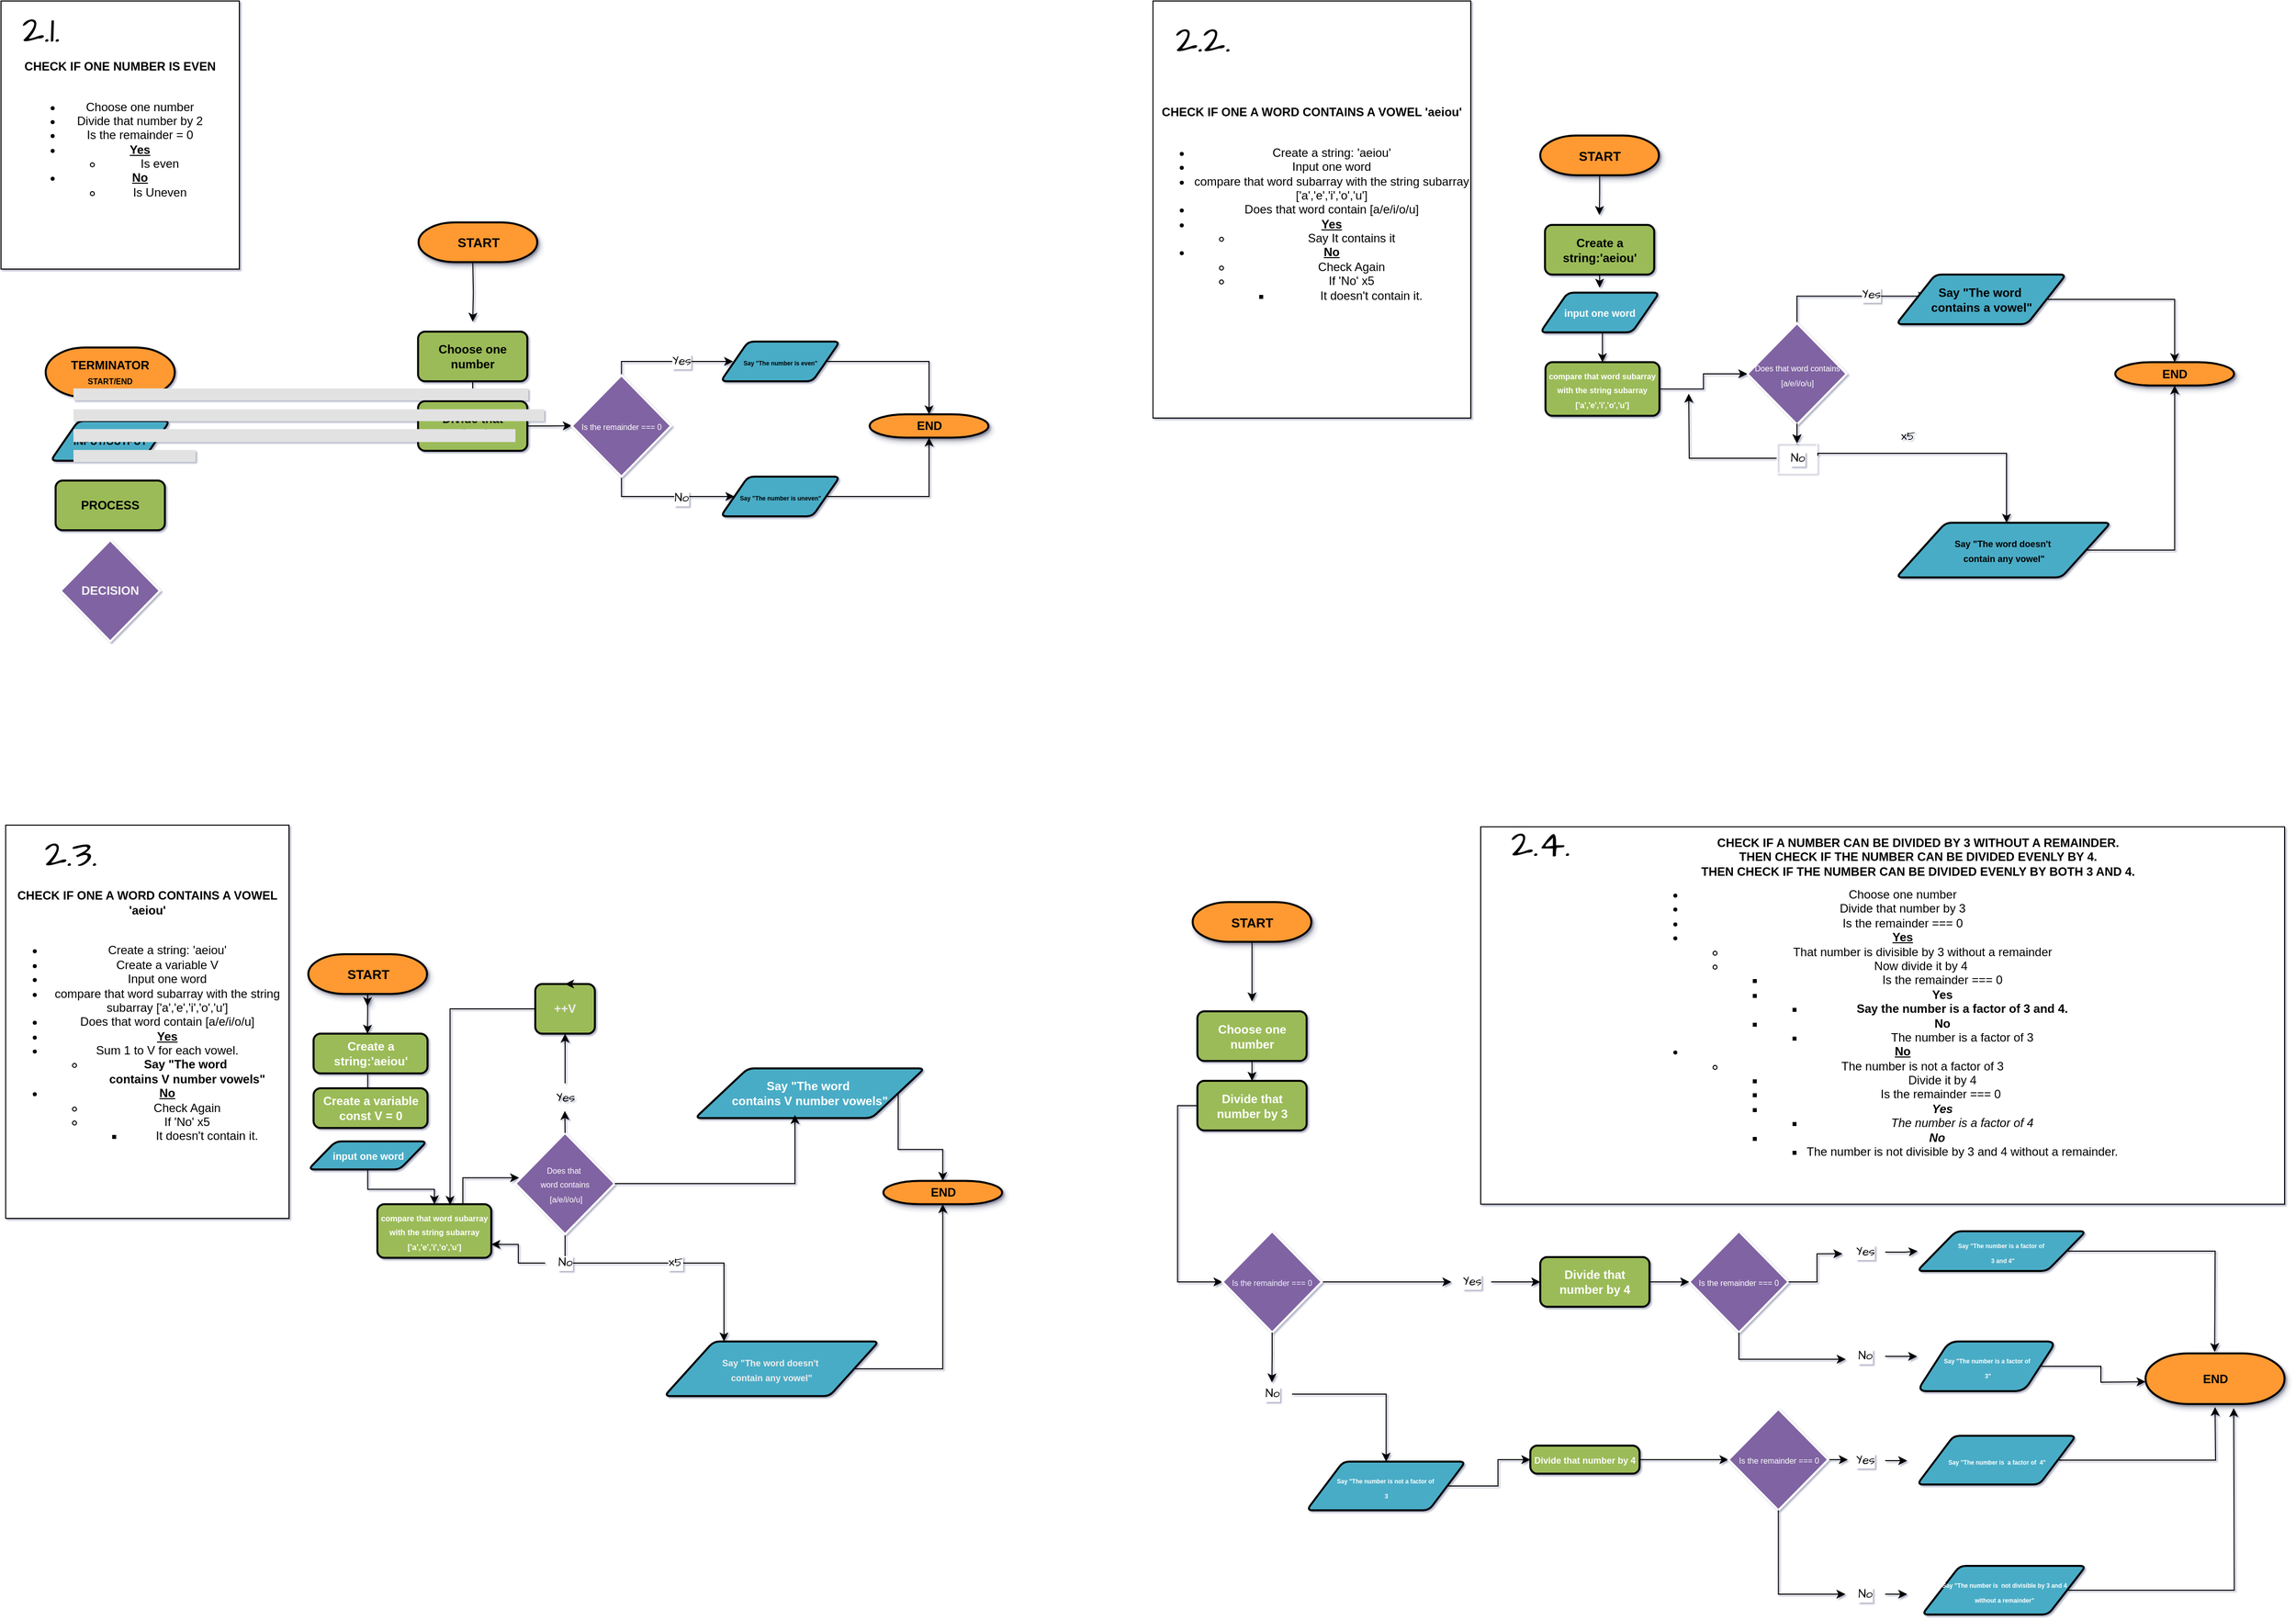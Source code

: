 <mxfile version="26.2.14" pages="2">
  <diagram name="Page-1" id="hdfUu6miAbO8KPyTUcIj">
    <mxGraphModel dx="4382" dy="6760" grid="1" gridSize="10" guides="1" tooltips="1" connect="1" arrows="1" fold="1" page="1" pageScale="1" pageWidth="1169" pageHeight="827" background="#ffffff" math="0" shadow="1" adaptiveColors="auto">
      <root>
        <mxCell id="0" />
        <mxCell id="1" parent="0" />
        <mxCell id="lo5BohARaPk3vTkeO70g-79" style="rounded=0;hachureGap=4;orthogonalLoop=1;jettySize=auto;html=1;exitX=0.5;exitY=1;exitDx=0;exitDy=0;exitPerimeter=0;fontFamily=Architects Daughter;fontSource=https%3A%2F%2Ffonts.googleapis.com%2Fcss%3Ffamily%3DArchitects%2BDaughter;edgeStyle=orthogonalEdgeStyle;" parent="1" source="lo5BohARaPk3vTkeO70g-61" target="lo5BohARaPk3vTkeO70g-73" edge="1">
          <mxGeometry relative="1" as="geometry">
            <mxPoint x="-525.277" y="-4397" as="targetPoint" />
            <Array as="points">
              <mxPoint x="-525.25" y="-4451" />
              <mxPoint x="-365.25" y="-4451" />
            </Array>
          </mxGeometry>
        </mxCell>
        <mxCell id="lo5BohARaPk3vTkeO70g-3" value="&lt;b&gt;&lt;font style=&quot;color: light-dark(rgb(0, 0, 0), rgb(1, 1, 1));&quot;&gt;TERMINATOR&lt;/font&gt;&lt;/b&gt;&lt;div&gt;&lt;b&gt;&lt;font style=&quot;color: light-dark(rgb(0, 0, 0), rgb(1, 1, 1)); font-size: 8px;&quot;&gt;START/END&lt;/font&gt;&lt;/b&gt;&lt;/div&gt;" style="strokeWidth=2;html=1;shape=mxgraph.flowchart.terminator;whiteSpace=wrap;direction=east;flipH=0;flipV=1;fillColor=light-dark(#FF9933,#FFB570);" parent="1" vertex="1">
          <mxGeometry x="-1105" y="-4601" width="130" height="50" as="geometry" />
        </mxCell>
        <mxCell id="lo5BohARaPk3vTkeO70g-5" value="&lt;font style=&quot;color: rgb(244, 244, 244);&quot;&gt;DECISION&lt;/font&gt;" style="strokeWidth=2;html=1;shape=mxgraph.flowchart.decision;whiteSpace=wrap;fillColor=light-dark(#8064a2, #3333FF);fontStyle=1;strokeColor=#FFFFFF;" parent="1" vertex="1">
          <mxGeometry x="-1090" y="-4407" width="100" height="102" as="geometry" />
        </mxCell>
        <mxCell id="lo5BohARaPk3vTkeO70g-6" value="&lt;font style=&quot;color: light-dark(rgb(0, 0, 0), rgb(0, 0, 0));&quot;&gt;&lt;b&gt;PROCESS&lt;/b&gt;&lt;/font&gt;" style="rounded=1;whiteSpace=wrap;html=1;absoluteArcSize=1;arcSize=14;strokeWidth=2;fillColor=light-dark(#9bbb59, #66CC00);" parent="1" vertex="1">
          <mxGeometry x="-1095" y="-4467" width="110" height="50" as="geometry" />
        </mxCell>
        <mxCell id="lo5BohARaPk3vTkeO70g-11" value="&lt;b&gt;CHECK IF ONE NUMBER IS EVEN&lt;/b&gt;&lt;div&gt;&lt;br&gt;&lt;/div&gt;&lt;div&gt;&lt;ul&gt;&lt;li&gt;Choose one number&lt;/li&gt;&lt;li&gt;Divide that number by 2&lt;/li&gt;&lt;li&gt;Is the remainder = 0&lt;/li&gt;&lt;li&gt;&lt;b&gt;&lt;u&gt;Yes&lt;/u&gt;&lt;/b&gt;&lt;/li&gt;&lt;ul&gt;&lt;li&gt;Is even&lt;/li&gt;&lt;/ul&gt;&lt;li&gt;&lt;b&gt;&lt;u&gt;No&lt;/u&gt;&lt;/b&gt;&lt;/li&gt;&lt;ul&gt;&lt;li&gt;Is Uneven&lt;/li&gt;&lt;/ul&gt;&lt;/ul&gt;&lt;/div&gt;" style="rounded=0;whiteSpace=wrap;html=1;" parent="1" vertex="1">
          <mxGeometry x="-1150" y="-4950" width="240" height="270" as="geometry" />
        </mxCell>
        <mxCell id="lo5BohARaPk3vTkeO70g-33" value="&lt;font style=&quot;font-size: 10px;&quot; color=&quot;#000000&quot;&gt;&lt;b style=&quot;&quot;&gt;INPUT/OUTPUT&lt;/b&gt;&lt;/font&gt;" style="shape=parallelogram;html=1;strokeWidth=2;perimeter=parallelogramPerimeter;whiteSpace=wrap;rounded=1;arcSize=12;size=0.23;fillColor=light-dark(#4aacc6, #3399FF);" parent="1" vertex="1">
          <mxGeometry x="-1100" y="-4527" width="120" height="40" as="geometry" />
        </mxCell>
        <mxCell id="lo5BohARaPk3vTkeO70g-60" style="edgeStyle=orthogonalEdgeStyle;rounded=0;hachureGap=4;orthogonalLoop=1;jettySize=auto;html=1;fontFamily=Architects Daughter;fontSource=https%3A%2F%2Ffonts.googleapis.com%2Fcss%3Ffamily%3DArchitects%2BDaughter;" parent="1" edge="1">
          <mxGeometry relative="1" as="geometry">
            <mxPoint x="-674.982" y="-4627" as="targetPoint" />
            <mxPoint x="-674.942" y="-4687" as="sourcePoint" />
          </mxGeometry>
        </mxCell>
        <mxCell id="lo5BohARaPk3vTkeO70g-39" value="&lt;div&gt;&lt;font color=&quot;#010101&quot;&gt;&lt;b&gt;END&lt;/b&gt;&lt;/font&gt;&lt;/div&gt;" style="strokeWidth=2;html=1;shape=mxgraph.flowchart.terminator;whiteSpace=wrap;direction=east;flipH=0;flipV=1;fillColor=light-dark(#FF9933,#FFB570);shadow=1;container=0;" parent="1" vertex="1">
          <mxGeometry x="-275.252" y="-4533.717" width="119.54" height="23.438" as="geometry" />
        </mxCell>
        <mxCell id="lo5BohARaPk3vTkeO70g-62" style="edgeStyle=orthogonalEdgeStyle;rounded=0;hachureGap=4;orthogonalLoop=1;jettySize=auto;html=1;exitX=0.5;exitY=1;exitDx=0;exitDy=0;entryX=0.5;entryY=0;entryDx=0;entryDy=0;fontFamily=Architects Daughter;fontSource=https%3A%2F%2Ffonts.googleapis.com%2Fcss%3Ffamily%3DArchitects%2BDaughter;" parent="1" source="lo5BohARaPk3vTkeO70g-53" target="lo5BohARaPk3vTkeO70g-54" edge="1">
          <mxGeometry relative="1" as="geometry" />
        </mxCell>
        <mxCell id="lo5BohARaPk3vTkeO70g-53" value="&lt;font style=&quot;color: light-dark(rgb(0, 0, 0), rgb(255, 255, 255));&quot;&gt;&lt;b style=&quot;&quot;&gt;Choose one number&lt;/b&gt;&lt;/font&gt;" style="rounded=1;whiteSpace=wrap;html=1;absoluteArcSize=1;arcSize=14;strokeWidth=2;fillColor=light-dark(#9bbb59, #66CC00);container=0;" parent="1" vertex="1">
          <mxGeometry x="-730" y="-4617" width="110" height="50" as="geometry" />
        </mxCell>
        <mxCell id="lo5BohARaPk3vTkeO70g-69" style="edgeStyle=orthogonalEdgeStyle;rounded=0;hachureGap=4;orthogonalLoop=1;jettySize=auto;html=1;exitX=1;exitY=0.5;exitDx=0;exitDy=0;fontFamily=Architects Daughter;fontSource=https%3A%2F%2Ffonts.googleapis.com%2Fcss%3Ffamily%3DArchitects%2BDaughter;" parent="1" source="lo5BohARaPk3vTkeO70g-54" edge="1">
          <mxGeometry relative="1" as="geometry">
            <mxPoint x="-575.25" y="-4522.294" as="targetPoint" />
          </mxGeometry>
        </mxCell>
        <mxCell id="lo5BohARaPk3vTkeO70g-54" value="&lt;font style=&quot;color: light-dark(rgb(0, 0, 0), rgb(233, 255, 253));&quot;&gt;&lt;b style=&quot;&quot;&gt;Divide that number by 2&lt;/b&gt;&lt;/font&gt;" style="rounded=1;whiteSpace=wrap;html=1;absoluteArcSize=1;arcSize=14;strokeWidth=2;fillColor=light-dark(#9bbb59, #66CC00);container=0;" parent="1" vertex="1">
          <mxGeometry x="-730" y="-4547" width="110" height="50" as="geometry" />
        </mxCell>
        <mxCell id="lo5BohARaPk3vTkeO70g-74" style="edgeStyle=orthogonalEdgeStyle;rounded=0;hachureGap=4;orthogonalLoop=1;jettySize=auto;html=1;exitX=0.47;exitY=0.038;exitDx=0;exitDy=0;exitPerimeter=0;entryX=0;entryY=0;entryDx=0;entryDy=0;fontFamily=Architects Daughter;fontSource=https%3A%2F%2Ffonts.googleapis.com%2Fcss%3Ffamily%3DArchitects%2BDaughter;" parent="1" source="lo5BohARaPk3vTkeO70g-61" edge="1">
          <mxGeometry relative="1" as="geometry">
            <mxPoint x="-535.25" y="-4560.48" as="sourcePoint" />
            <mxPoint x="-412.811" y="-4587.0" as="targetPoint" />
            <Array as="points">
              <mxPoint x="-528.25" y="-4561" />
              <mxPoint x="-525.25" y="-4561" />
              <mxPoint x="-525.25" y="-4587" />
            </Array>
          </mxGeometry>
        </mxCell>
        <mxCell id="lo5BohARaPk3vTkeO70g-61" value="&lt;span style=&quot;font-weight: 400; background-color: transparent;&quot;&gt;&lt;font style=&quot;font-size: 8px; color: light-dark(rgb(255, 255, 255), rgb(255, 255, 255));&quot;&gt;Is the remainder === 0&lt;/font&gt;&lt;/span&gt;" style="strokeWidth=2;html=1;shape=mxgraph.flowchart.decision;whiteSpace=wrap;fillColor=light-dark(#8064a2, #3333FF);fontStyle=1;container=0;strokeColor=#FFFFFF;" parent="1" vertex="1">
          <mxGeometry x="-575.25" y="-4573" width="100" height="102" as="geometry" />
        </mxCell>
        <mxCell id="lo5BohARaPk3vTkeO70g-72" value="&lt;font style=&quot;font-size: 6px;&quot; color=&quot;#000000&quot;&gt;&lt;b style=&quot;&quot;&gt;Say &quot;The number is even&quot;&lt;/b&gt;&lt;/font&gt;" style="shape=parallelogram;html=1;strokeWidth=2;perimeter=parallelogramPerimeter;whiteSpace=wrap;rounded=1;arcSize=12;size=0.23;fillColor=light-dark(#4aacc6, #3399FF);" parent="1" vertex="1">
          <mxGeometry x="-425.25" y="-4607" width="120" height="40" as="geometry" />
        </mxCell>
        <mxCell id="lo5BohARaPk3vTkeO70g-73" value="&lt;b&gt;&lt;font style=&quot;font-size: 6px; color: light-dark(rgb(0, 0, 0), rgb(255, 255, 255));&quot;&gt;Say &quot;The number is uneven&quot;&lt;/font&gt;&lt;/b&gt;" style="shape=parallelogram;html=1;strokeWidth=2;perimeter=parallelogramPerimeter;whiteSpace=wrap;rounded=1;arcSize=12;size=0.23;fillColor=light-dark(#4aacc6, #3399FF);" parent="1" vertex="1">
          <mxGeometry x="-425.25" y="-4471" width="120" height="40" as="geometry" />
        </mxCell>
        <mxCell id="lo5BohARaPk3vTkeO70g-76" style="edgeStyle=orthogonalEdgeStyle;rounded=0;hachureGap=4;orthogonalLoop=1;jettySize=auto;html=1;exitX=1;exitY=0.5;exitDx=0;exitDy=0;entryX=0.5;entryY=1;entryDx=0;entryDy=0;entryPerimeter=0;fontFamily=Architects Daughter;fontSource=https%3A%2F%2Ffonts.googleapis.com%2Fcss%3Ffamily%3DArchitects%2BDaughter;" parent="1" source="lo5BohARaPk3vTkeO70g-72" target="lo5BohARaPk3vTkeO70g-39" edge="1">
          <mxGeometry relative="1" as="geometry" />
        </mxCell>
        <mxCell id="lo5BohARaPk3vTkeO70g-77" style="edgeStyle=orthogonalEdgeStyle;rounded=0;hachureGap=4;orthogonalLoop=1;jettySize=auto;html=1;exitX=1;exitY=0.5;exitDx=0;exitDy=0;entryX=0.5;entryY=0;entryDx=0;entryDy=0;entryPerimeter=0;fontFamily=Architects Daughter;fontSource=https%3A%2F%2Ffonts.googleapis.com%2Fcss%3Ffamily%3DArchitects%2BDaughter;" parent="1" source="lo5BohARaPk3vTkeO70g-73" target="lo5BohARaPk3vTkeO70g-39" edge="1">
          <mxGeometry relative="1" as="geometry" />
        </mxCell>
        <mxCell id="lo5BohARaPk3vTkeO70g-81" value="No" style="text;html=1;align=center;verticalAlign=middle;resizable=0;points=[];autosize=1;strokeColor=none;fillColor=none;fontFamily=Architects Daughter;fontSource=https%3A%2F%2Ffonts.googleapis.com%2Fcss%3Ffamily%3DArchitects%2BDaughter;labelBackgroundColor=default;spacingTop=3;spacing=1;" parent="1" vertex="1">
          <mxGeometry x="-485.25" y="-4466" width="40" height="30" as="geometry" />
        </mxCell>
        <mxCell id="lo5BohARaPk3vTkeO70g-82" value="2.1." style="text;html=1;align=center;verticalAlign=middle;resizable=0;points=[];autosize=1;strokeColor=none;fillColor=none;fontFamily=Architects Daughter;fontSource=https%3A%2F%2Ffonts.googleapis.com%2Fcss%3Ffamily%3DArchitects%2BDaughter;fontSize=39;" parent="1" vertex="1">
          <mxGeometry x="-1140" y="-4950" width="60" height="60" as="geometry" />
        </mxCell>
        <mxCell id="lo5BohARaPk3vTkeO70g-106" style="rounded=0;hachureGap=4;orthogonalLoop=1;jettySize=auto;html=1;fontFamily=Architects Daughter;fontSource=https%3A%2F%2Ffonts.googleapis.com%2Fcss%3Ffamily%3DArchitects%2BDaughter;edgeStyle=orthogonalEdgeStyle;exitX=1.025;exitY=0.414;exitDx=0;exitDy=0;exitPerimeter=0;" parent="1" source="lo5BohARaPk3vTkeO70g-127" target="lo5BohARaPk3vTkeO70g-123" edge="1">
          <mxGeometry relative="1" as="geometry">
            <mxPoint x="658.473" y="-4449.5" as="targetPoint" />
            <Array as="points">
              <mxPoint x="679.5" y="-4494.5" />
              <mxPoint x="869.5" y="-4494.5" />
            </Array>
            <mxPoint x="709.5" y="-4494.5" as="sourcePoint" />
          </mxGeometry>
        </mxCell>
        <mxCell id="lo5BohARaPk3vTkeO70g-110" value="&lt;b&gt;CHECK IF ONE A WORD CONTAINS A VOWEL &#39;aeiou&#39;&lt;/b&gt;&lt;div&gt;&lt;br&gt;&lt;/div&gt;&lt;div&gt;&lt;ul&gt;&lt;li&gt;&lt;span style=&quot;background-color: transparent; color: light-dark(rgb(0, 0, 0), rgb(255, 255, 255));&quot;&gt;Create a string: &#39;aeiou&#39;&lt;/span&gt;&lt;/li&gt;&lt;li&gt;&lt;span style=&quot;background-color: transparent; color: light-dark(rgb(0, 0, 0), rgb(255, 255, 255));&quot;&gt;Input one word&lt;/span&gt;&lt;/li&gt;&lt;li&gt;&lt;span style=&quot;background-color: transparent; color: light-dark(rgb(0, 0, 0), rgb(255, 255, 255));&quot;&gt;compare that word subarray with the string subarray [&#39;a&#39;,&#39;e&#39;,&#39;i&#39;,&#39;o&#39;,&#39;u&#39;]&lt;/span&gt;&lt;/li&gt;&lt;li&gt;&lt;span style=&quot;background-color: transparent; color: light-dark(rgb(0, 0, 0), rgb(255, 255, 255));&quot;&gt;Does that word contain [a/e/i/o/u]&lt;/span&gt;&lt;/li&gt;&lt;li&gt;&lt;span style=&quot;background-color: transparent; color: light-dark(rgb(0, 0, 0), rgb(255, 255, 255));&quot;&gt;&lt;b&gt;&lt;u&gt;Yes&lt;/u&gt;&lt;/b&gt;&lt;/span&gt;&lt;/li&gt;&lt;ul&gt;&lt;li&gt;&lt;span style=&quot;background-color: transparent; color: light-dark(rgb(0, 0, 0), rgb(255, 255, 255));&quot;&gt;Say It contains it&lt;/span&gt;&lt;/li&gt;&lt;/ul&gt;&lt;li&gt;&lt;span style=&quot;background-color: transparent; color: light-dark(rgb(0, 0, 0), rgb(255, 255, 255));&quot;&gt;&lt;b&gt;&lt;u&gt;No&lt;/u&gt;&lt;/b&gt;&lt;/span&gt;&lt;/li&gt;&lt;ul&gt;&lt;li&gt;Check Again&lt;/li&gt;&lt;li&gt;If &#39;No&#39; x5&lt;/li&gt;&lt;ul&gt;&lt;li&gt;It doesn&#39;t contain it.&lt;/li&gt;&lt;/ul&gt;&lt;/ul&gt;&lt;/ul&gt;&lt;/div&gt;" style="rounded=0;whiteSpace=wrap;html=1;" parent="1" vertex="1">
          <mxGeometry x="10" y="-4950" width="320" height="420" as="geometry" />
        </mxCell>
        <mxCell id="lo5BohARaPk3vTkeO70g-112" style="edgeStyle=orthogonalEdgeStyle;rounded=0;hachureGap=4;orthogonalLoop=1;jettySize=auto;html=1;fontFamily=Architects Daughter;fontSource=https%3A%2F%2Ffonts.googleapis.com%2Fcss%3Ffamily%3DArchitects%2BDaughter;" parent="1" source="lo5BohARaPk3vTkeO70g-113" edge="1">
          <mxGeometry relative="1" as="geometry">
            <mxPoint x="459.5" y="-4734.5" as="targetPoint" />
          </mxGeometry>
        </mxCell>
        <mxCell id="lo5BohARaPk3vTkeO70g-113" value="&lt;div&gt;&lt;b&gt;&lt;font style=&quot;color: light-dark(rgb(0, 0, 0), rgb(1, 1, 1)); font-size: 13px;&quot;&gt;START&lt;/font&gt;&lt;/b&gt;&lt;/div&gt;" style="strokeWidth=2;html=1;shape=mxgraph.flowchart.terminator;whiteSpace=wrap;direction=east;flipH=1;flipV=1;fillColor=light-dark(#FF9933,#FFB570);shadow=1;container=0;" parent="1" vertex="1">
          <mxGeometry x="400" y="-4814.5" width="119.5" height="40" as="geometry" />
        </mxCell>
        <mxCell id="lo5BohARaPk3vTkeO70g-114" value="&lt;div&gt;&lt;font color=&quot;#010101&quot;&gt;&lt;b&gt;END&lt;/b&gt;&lt;/font&gt;&lt;/div&gt;" style="strokeWidth=2;html=1;shape=mxgraph.flowchart.terminator;whiteSpace=wrap;direction=east;flipH=0;flipV=1;fillColor=light-dark(#FF9933,#FFB570);shadow=1;container=0;" parent="1" vertex="1">
          <mxGeometry x="979.038" y="-4586.217" width="119.54" height="23.438" as="geometry" />
        </mxCell>
        <mxCell id="lo5BohARaPk3vTkeO70g-116" style="edgeStyle=orthogonalEdgeStyle;rounded=0;hachureGap=4;orthogonalLoop=1;jettySize=auto;html=1;exitX=0.5;exitY=1;exitDx=0;exitDy=0;entryX=0.5;entryY=0;entryDx=0;entryDy=0;fontFamily=Architects Daughter;fontSource=https%3A%2F%2Ffonts.googleapis.com%2Fcss%3Ffamily%3DArchitects%2BDaughter;" parent="1" source="lo5BohARaPk3vTkeO70g-117" edge="1">
          <mxGeometry relative="1" as="geometry">
            <mxPoint x="459.75" y="-4661.22" as="targetPoint" />
          </mxGeometry>
        </mxCell>
        <mxCell id="lo5BohARaPk3vTkeO70g-129" style="edgeStyle=orthogonalEdgeStyle;rounded=0;hachureGap=4;orthogonalLoop=1;jettySize=auto;html=1;exitX=0.5;exitY=0;exitDx=0;exitDy=0;fontFamily=Architects Daughter;fontSource=https%3A%2F%2Ffonts.googleapis.com%2Fcss%3Ffamily%3DArchitects%2BDaughter;" parent="1" source="lo5BohARaPk3vTkeO70g-117" edge="1">
          <mxGeometry relative="1" as="geometry">
            <mxPoint x="459.643" y="-4694.786" as="targetPoint" />
          </mxGeometry>
        </mxCell>
        <mxCell id="lo5BohARaPk3vTkeO70g-117" value="&lt;font style=&quot;color: light-dark(rgb(0, 0, 0), rgb(255, 255, 255));&quot;&gt;&lt;b style=&quot;&quot;&gt;Create a string:&#39;aeiou&#39;&lt;/b&gt;&lt;/font&gt;" style="rounded=1;whiteSpace=wrap;html=1;absoluteArcSize=1;arcSize=14;strokeWidth=2;fillColor=light-dark(#9bbb59, #66CC00);container=0;" parent="1" vertex="1">
          <mxGeometry x="404.75" y="-4724.5" width="110" height="50" as="geometry" />
        </mxCell>
        <mxCell id="lo5BohARaPk3vTkeO70g-120" style="edgeStyle=orthogonalEdgeStyle;rounded=0;hachureGap=4;orthogonalLoop=1;jettySize=auto;html=1;entryX=0;entryY=0;entryDx=0;entryDy=0;fontFamily=Architects Daughter;fontSource=https%3A%2F%2Ffonts.googleapis.com%2Fcss%3Ffamily%3DArchitects%2BDaughter;exitX=0.5;exitY=0;exitDx=0;exitDy=0;exitPerimeter=0;" parent="1" source="lo5BohARaPk3vTkeO70g-121" edge="1">
          <mxGeometry relative="1" as="geometry">
            <mxPoint x="649.5" y="-4654.5" as="sourcePoint" />
            <mxPoint x="789.499" y="-4652.76" as="targetPoint" />
            <Array as="points">
              <mxPoint x="658.5" y="-4652.5" />
            </Array>
          </mxGeometry>
        </mxCell>
        <mxCell id="aI1wJP26CWivjwDJ-8vj-2" value="" style="edgeStyle=orthogonalEdgeStyle;rounded=0;orthogonalLoop=1;jettySize=auto;html=1;" parent="1" source="lo5BohARaPk3vTkeO70g-121" target="lo5BohARaPk3vTkeO70g-127" edge="1">
          <mxGeometry relative="1" as="geometry" />
        </mxCell>
        <mxCell id="lo5BohARaPk3vTkeO70g-121" value="&lt;span style=&quot;font-weight: 400; background-color: transparent;&quot;&gt;&lt;font style=&quot;font-size: 8px; color: light-dark(rgb(255, 255, 255), rgb(255, 255, 255));&quot;&gt;Does that word contains [a/e/i/o/u]&lt;/font&gt;&lt;/span&gt;" style="strokeWidth=2;html=1;shape=mxgraph.flowchart.decision;whiteSpace=wrap;fillColor=light-dark(#8064a2, #3333FF);fontStyle=1;container=0;strokeColor=#FFFFFF;" parent="1" vertex="1">
          <mxGeometry x="608.5" y="-4625.5" width="100" height="102" as="geometry" />
        </mxCell>
        <mxCell id="lo5BohARaPk3vTkeO70g-122" value="&lt;font color=&quot;#000000&quot;&gt;&lt;b style=&quot;&quot;&gt;Say &quot;The word&amp;nbsp;&lt;/b&gt;&lt;/font&gt;&lt;div&gt;&lt;font color=&quot;#000000&quot;&gt;&lt;b style=&quot;&quot;&gt;contains a vowel&quot;&lt;/b&gt;&lt;/font&gt;&lt;/div&gt;" style="shape=parallelogram;html=1;strokeWidth=2;perimeter=parallelogramPerimeter;whiteSpace=wrap;rounded=1;arcSize=12;size=0.23;fillColor=light-dark(#4aacc6, #3399FF);" parent="1" vertex="1">
          <mxGeometry x="758.5" y="-4674.5" width="171" height="50" as="geometry" />
        </mxCell>
        <mxCell id="lo5BohARaPk3vTkeO70g-123" value="&lt;b&gt;&lt;font style=&quot;font-size: 9px;&quot;&gt;Say &quot;The word doesn&#39;t&amp;nbsp;&lt;/font&gt;&lt;/b&gt;&lt;div&gt;&lt;b&gt;&lt;font style=&quot;font-size: 9px;&quot;&gt;contain any vowel&quot;&lt;/font&gt;&lt;/b&gt;&lt;/div&gt;" style="shape=parallelogram;html=1;strokeWidth=2;perimeter=parallelogramPerimeter;whiteSpace=wrap;rounded=1;arcSize=12;size=0.23;fillColor=light-dark(#4aacc6, #3399FF);" parent="1" vertex="1">
          <mxGeometry x="758.5" y="-4424.5" width="216" height="55" as="geometry" />
        </mxCell>
        <mxCell id="lo5BohARaPk3vTkeO70g-124" style="edgeStyle=orthogonalEdgeStyle;rounded=0;hachureGap=4;orthogonalLoop=1;jettySize=auto;html=1;exitX=1;exitY=0.5;exitDx=0;exitDy=0;entryX=0.5;entryY=1;entryDx=0;entryDy=0;entryPerimeter=0;fontFamily=Architects Daughter;fontSource=https%3A%2F%2Ffonts.googleapis.com%2Fcss%3Ffamily%3DArchitects%2BDaughter;" parent="1" source="lo5BohARaPk3vTkeO70g-122" target="lo5BohARaPk3vTkeO70g-114" edge="1">
          <mxGeometry relative="1" as="geometry" />
        </mxCell>
        <mxCell id="lo5BohARaPk3vTkeO70g-125" style="edgeStyle=orthogonalEdgeStyle;rounded=0;hachureGap=4;orthogonalLoop=1;jettySize=auto;html=1;exitX=1;exitY=0.5;exitDx=0;exitDy=0;entryX=0.5;entryY=0;entryDx=0;entryDy=0;entryPerimeter=0;fontFamily=Architects Daughter;fontSource=https%3A%2F%2Ffonts.googleapis.com%2Fcss%3Ffamily%3DArchitects%2BDaughter;" parent="1" source="lo5BohARaPk3vTkeO70g-123" target="lo5BohARaPk3vTkeO70g-114" edge="1">
          <mxGeometry relative="1" as="geometry" />
        </mxCell>
        <mxCell id="lo5BohARaPk3vTkeO70g-136" style="edgeStyle=orthogonalEdgeStyle;rounded=0;hachureGap=4;orthogonalLoop=1;jettySize=auto;html=1;fontFamily=Architects Daughter;fontSource=https%3A%2F%2Ffonts.googleapis.com%2Fcss%3Ffamily%3DArchitects%2BDaughter;" parent="1" source="lo5BohARaPk3vTkeO70g-127" edge="1">
          <mxGeometry relative="1" as="geometry">
            <mxPoint x="549.5" y="-4554.5" as="targetPoint" />
          </mxGeometry>
        </mxCell>
        <mxCell id="lo5BohARaPk3vTkeO70g-128" value="2.2." style="text;html=1;align=center;verticalAlign=middle;resizable=0;points=[];autosize=1;strokeColor=none;fillColor=none;fontFamily=Architects Daughter;fontSource=https%3A%2F%2Ffonts.googleapis.com%2Fcss%3Ffamily%3DArchitects%2BDaughter;fontSize=39;" parent="1" vertex="1">
          <mxGeometry x="20" y="-4940" width="80" height="60" as="geometry" />
        </mxCell>
        <mxCell id="lo5BohARaPk3vTkeO70g-130" value="&lt;font style=&quot;font-size: 8px; color: light-dark(rgb(255, 255, 255), rgb(255, 255, 255));&quot;&gt;&lt;b style=&quot;&quot;&gt;compare that word subarray with the string subarray [&#39;a&#39;,&#39;e&#39;,&#39;i&#39;,&#39;o&#39;,&#39;u&#39;]&lt;/b&gt;&lt;/font&gt;" style="rounded=1;whiteSpace=wrap;html=1;absoluteArcSize=1;arcSize=14;strokeWidth=2;fillColor=light-dark(#9bbb59, #66CC00);container=0;" parent="1" vertex="1">
          <mxGeometry x="405.25" y="-4586.22" width="114.75" height="54" as="geometry" />
        </mxCell>
        <mxCell id="lo5BohARaPk3vTkeO70g-133" style="edgeStyle=orthogonalEdgeStyle;rounded=0;hachureGap=4;orthogonalLoop=1;jettySize=auto;html=1;exitX=0.5;exitY=1;exitDx=0;exitDy=0;entryX=0.5;entryY=0;entryDx=0;entryDy=0;fontFamily=Architects Daughter;fontSource=https%3A%2F%2Ffonts.googleapis.com%2Fcss%3Ffamily%3DArchitects%2BDaughter;" parent="1" source="lo5BohARaPk3vTkeO70g-132" target="lo5BohARaPk3vTkeO70g-130" edge="1">
          <mxGeometry relative="1" as="geometry" />
        </mxCell>
        <mxCell id="lo5BohARaPk3vTkeO70g-132" value="&lt;font style=&quot;color: light-dark(rgb(255, 255, 255), rgb(255, 255, 255));&quot;&gt;&lt;span style=&quot;font-size: 10px;&quot;&gt;&lt;b style=&quot;&quot;&gt;input one word&lt;/b&gt;&lt;/span&gt;&lt;/font&gt;" style="shape=parallelogram;html=1;strokeWidth=2;perimeter=parallelogramPerimeter;whiteSpace=wrap;rounded=1;arcSize=12;size=0.23;fillColor=light-dark(#4aacc6, #3399FF);" parent="1" vertex="1">
          <mxGeometry x="400" y="-4656.22" width="120" height="40" as="geometry" />
        </mxCell>
        <mxCell id="lo5BohARaPk3vTkeO70g-135" style="edgeStyle=orthogonalEdgeStyle;rounded=0;hachureGap=4;orthogonalLoop=1;jettySize=auto;html=1;entryX=0;entryY=0.5;entryDx=0;entryDy=0;entryPerimeter=0;fontFamily=Architects Daughter;fontSource=https%3A%2F%2Ffonts.googleapis.com%2Fcss%3Ffamily%3DArchitects%2BDaughter;" parent="1" source="lo5BohARaPk3vTkeO70g-130" target="lo5BohARaPk3vTkeO70g-121" edge="1">
          <mxGeometry relative="1" as="geometry" />
        </mxCell>
        <mxCell id="lo5BohARaPk3vTkeO70g-137" value="x5" style="text;html=1;align=center;verticalAlign=middle;resizable=0;points=[];autosize=1;strokeColor=none;fillColor=none;fontFamily=Architects Daughter;fontSource=https%3A%2F%2Ffonts.googleapis.com%2Fcss%3Ffamily%3DArchitects%2BDaughter;" parent="1" vertex="1">
          <mxGeometry x="749.5" y="-4526.5" width="40" height="30" as="geometry" />
        </mxCell>
        <mxCell id="lo5BohARaPk3vTkeO70g-138" style="rounded=0;hachureGap=4;orthogonalLoop=1;jettySize=auto;html=1;exitX=0.5;exitY=1;exitDx=0;exitDy=0;exitPerimeter=0;fontFamily=Architects Daughter;fontSource=https%3A%2F%2Ffonts.googleapis.com%2Fcss%3Ffamily%3DArchitects%2BDaughter;edgeStyle=orthogonalEdgeStyle;" parent="1" source="lo5BohARaPk3vTkeO70g-152" target="lo5BohARaPk3vTkeO70g-154" edge="1">
          <mxGeometry relative="1" as="geometry">
            <mxPoint x="-582.027" y="-3625" as="targetPoint" />
            <Array as="points">
              <mxPoint x="-582" y="-3679" />
              <mxPoint x="-422" y="-3679" />
            </Array>
          </mxGeometry>
        </mxCell>
        <mxCell id="lo5BohARaPk3vTkeO70g-142" value="&lt;b&gt;CHECK IF ONE A WORD CONTAINS A VOWEL &#39;aeiou&#39;&lt;/b&gt;&lt;div&gt;&lt;br&gt;&lt;/div&gt;&lt;div&gt;&lt;ul&gt;&lt;li&gt;&lt;span style=&quot;background-color: transparent; color: light-dark(rgb(0, 0, 0), rgb(255, 255, 255));&quot;&gt;Create a string: &#39;aeiou&#39;&lt;/span&gt;&lt;/li&gt;&lt;li&gt;&lt;span style=&quot;background-color: transparent; color: light-dark(rgb(0, 0, 0), rgb(255, 255, 255));&quot;&gt;Create a variable V&lt;/span&gt;&lt;/li&gt;&lt;li&gt;&lt;span style=&quot;background-color: transparent; color: light-dark(rgb(0, 0, 0), rgb(255, 255, 255));&quot;&gt;Input one word&lt;/span&gt;&lt;/li&gt;&lt;li&gt;&lt;span style=&quot;background-color: transparent; color: light-dark(rgb(0, 0, 0), rgb(255, 255, 255));&quot;&gt;compare that word subarray with the string subarray [&#39;a&#39;,&#39;e&#39;,&#39;i&#39;,&#39;o&#39;,&#39;u&#39;]&lt;/span&gt;&lt;/li&gt;&lt;li&gt;&lt;span style=&quot;background-color: transparent; color: light-dark(rgb(0, 0, 0), rgb(255, 255, 255));&quot;&gt;Does that word contain [a/e/i/o/u]&lt;/span&gt;&lt;/li&gt;&lt;li&gt;&lt;span style=&quot;background-color: transparent; color: light-dark(rgb(0, 0, 0), rgb(255, 255, 255));&quot;&gt;&lt;b&gt;&lt;u&gt;Yes&lt;/u&gt;&lt;/b&gt;&lt;/span&gt;&lt;/li&gt;&lt;li&gt;&lt;span style=&quot;background-color: transparent; color: light-dark(rgb(0, 0, 0), rgb(255, 255, 255));&quot;&gt;Sum 1 to V for each vowel.&lt;/span&gt;&lt;/li&gt;&lt;ul&gt;&lt;li&gt;&lt;span style=&quot;background-color: transparent; color: light-dark(rgb(0, 0, 0), rgb(255, 255, 255));&quot;&gt;&lt;font&gt;&lt;b&gt;Say &quot;The word&amp;nbsp;&lt;br&gt;&lt;/b&gt;&lt;/font&gt;&lt;b style=&quot;color: light-dark(rgb(0, 0, 0), rgb(237, 237, 237)); background-color: transparent;&quot;&gt;contains V number vowels&quot;&lt;/b&gt;&lt;/span&gt;&lt;/li&gt;&lt;/ul&gt;&lt;li&gt;&lt;span style=&quot;background-color: transparent; color: light-dark(rgb(0, 0, 0), rgb(255, 255, 255));&quot;&gt;&lt;b&gt;&lt;u&gt;No&lt;/u&gt;&lt;/b&gt;&lt;/span&gt;&lt;/li&gt;&lt;ul&gt;&lt;li&gt;Check Again&lt;/li&gt;&lt;li&gt;If &#39;No&#39; x5&lt;/li&gt;&lt;ul&gt;&lt;li&gt;It doesn&#39;t contain it.&lt;/li&gt;&lt;/ul&gt;&lt;/ul&gt;&lt;/ul&gt;&lt;/div&gt;" style="rounded=0;whiteSpace=wrap;html=1;" parent="1" vertex="1">
          <mxGeometry x="-1145.25" y="-4120" width="285.25" height="396" as="geometry" />
        </mxCell>
        <mxCell id="lo5BohARaPk3vTkeO70g-144" style="edgeStyle=orthogonalEdgeStyle;rounded=0;hachureGap=4;orthogonalLoop=1;jettySize=auto;html=1;fontFamily=Architects Daughter;fontSource=https%3A%2F%2Ffonts.googleapis.com%2Fcss%3Ffamily%3DArchitects%2BDaughter;" parent="1" source="lo5BohARaPk3vTkeO70g-145" edge="1">
          <mxGeometry relative="1" as="geometry">
            <mxPoint x="-781" y="-3910" as="targetPoint" />
          </mxGeometry>
        </mxCell>
        <mxCell id="lo5BohARaPk3vTkeO70g-145" value="&lt;div&gt;&lt;b&gt;&lt;font style=&quot;color: light-dark(rgb(0, 0, 0), rgb(1, 1, 1)); font-size: 13px;&quot;&gt;START&lt;/font&gt;&lt;/b&gt;&lt;/div&gt;" style="strokeWidth=2;html=1;shape=mxgraph.flowchart.terminator;whiteSpace=wrap;direction=east;flipH=1;flipV=1;fillColor=light-dark(#FF9933,#FFB570);shadow=1;container=0;" parent="1" vertex="1">
          <mxGeometry x="-840.5" y="-3990" width="119.5" height="40" as="geometry" />
        </mxCell>
        <mxCell id="lo5BohARaPk3vTkeO70g-146" value="&lt;div&gt;&lt;font color=&quot;#010101&quot;&gt;&lt;b&gt;END&lt;/b&gt;&lt;/font&gt;&lt;/div&gt;" style="strokeWidth=2;html=1;shape=mxgraph.flowchart.terminator;whiteSpace=wrap;direction=east;flipH=0;flipV=1;fillColor=light-dark(#FF9933,#FFB570);shadow=1;container=0;" parent="1" vertex="1">
          <mxGeometry x="-261.462" y="-3761.717" width="119.54" height="23.438" as="geometry" />
        </mxCell>
        <mxCell id="lo5BohARaPk3vTkeO70g-147" style="edgeStyle=orthogonalEdgeStyle;rounded=0;orthogonalLoop=1;jettySize=auto;html=1;exitX=0.5;exitY=0;exitDx=0;exitDy=0;exitPerimeter=0;shadow=1;" parent="1" source="lo5BohARaPk3vTkeO70g-145" edge="1">
          <mxGeometry relative="1" as="geometry">
            <mxPoint x="-780.981" y="-3937.812" as="targetPoint" />
          </mxGeometry>
        </mxCell>
        <mxCell id="lo5BohARaPk3vTkeO70g-148" style="edgeStyle=orthogonalEdgeStyle;rounded=0;hachureGap=4;orthogonalLoop=1;jettySize=auto;html=1;exitX=0.5;exitY=1;exitDx=0;exitDy=0;entryX=0.5;entryY=0;entryDx=0;entryDy=0;fontFamily=Architects Daughter;fontSource=https%3A%2F%2Ffonts.googleapis.com%2Fcss%3Ffamily%3DArchitects%2BDaughter;" parent="1" source="lo5BohARaPk3vTkeO70g-150" edge="1">
          <mxGeometry relative="1" as="geometry">
            <mxPoint x="-780.75" y="-3836.72" as="targetPoint" />
          </mxGeometry>
        </mxCell>
        <mxCell id="lo5BohARaPk3vTkeO70g-149" style="edgeStyle=orthogonalEdgeStyle;rounded=0;hachureGap=4;orthogonalLoop=1;jettySize=auto;html=1;exitX=0.5;exitY=0;exitDx=0;exitDy=0;fontFamily=Architects Daughter;fontSource=https%3A%2F%2Ffonts.googleapis.com%2Fcss%3Ffamily%3DArchitects%2BDaughter;fillColor=light-dark(#B9E0A5,#66CC00);" parent="1" source="lo5BohARaPk3vTkeO70g-150" edge="1">
          <mxGeometry relative="1" as="geometry">
            <mxPoint x="-780.857" y="-3870.286" as="targetPoint" />
          </mxGeometry>
        </mxCell>
        <mxCell id="lo5BohARaPk3vTkeO70g-150" value="&lt;font style=&quot;color: light-dark(rgb(255, 255, 255), rgb(255, 255, 255));&quot;&gt;&lt;b style=&quot;&quot;&gt;Create a string:&#39;aeiou&#39;&lt;/b&gt;&lt;/font&gt;" style="rounded=1;whiteSpace=wrap;html=1;absoluteArcSize=1;arcSize=14;strokeWidth=2;fillColor=light-dark(#9bbb59, #66CC00);container=0;" parent="1" vertex="1">
          <mxGeometry x="-835.25" y="-3910" width="114.75" height="40" as="geometry" />
        </mxCell>
        <mxCell id="lo5BohARaPk3vTkeO70g-152" value="&lt;span style=&quot;font-weight: 400; background-color: transparent;&quot;&gt;&lt;font style=&quot;font-size: 8px; color: rgb(255, 255, 255);&quot;&gt;Does that&amp;nbsp;&lt;/font&gt;&lt;/span&gt;&lt;div&gt;&lt;span style=&quot;font-weight: 400; background-color: transparent;&quot;&gt;&lt;font style=&quot;font-size: 8px; color: rgb(255, 255, 255);&quot;&gt;word contains&lt;/font&gt;&lt;/span&gt;&lt;/div&gt;&lt;div&gt;&lt;span style=&quot;font-weight: 400; background-color: transparent;&quot;&gt;&lt;font style=&quot;font-size: 8px; color: rgb(255, 255, 255);&quot;&gt;&amp;nbsp;[a/e/i/o/u]&lt;/font&gt;&lt;/span&gt;&lt;/div&gt;" style="strokeWidth=2;html=1;shape=mxgraph.flowchart.decision;whiteSpace=wrap;fillColor=light-dark(#8064a2, #3333FF);fontStyle=1;container=0;strokeColor=#FFFFFF;" parent="1" vertex="1">
          <mxGeometry x="-632" y="-3810" width="100" height="102" as="geometry" />
        </mxCell>
        <mxCell id="lo5BohARaPk3vTkeO70g-153" value="&lt;font style=&quot;color: rgb(255, 255, 255);&quot;&gt;&lt;b style=&quot;&quot;&gt;Say &quot;The word&amp;nbsp;&lt;/b&gt;&lt;/font&gt;&lt;div&gt;&lt;font style=&quot;color: rgb(255, 255, 255);&quot;&gt;&lt;b style=&quot;&quot;&gt;contains V number vowels&quot;&lt;/b&gt;&lt;/font&gt;&lt;/div&gt;" style="shape=parallelogram;html=1;strokeWidth=2;perimeter=parallelogramPerimeter;whiteSpace=wrap;rounded=1;arcSize=12;size=0.23;fillColor=light-dark(#4aacc6, #3399FF);" parent="1" vertex="1">
          <mxGeometry x="-451" y="-3875" width="231" height="50" as="geometry" />
        </mxCell>
        <mxCell id="lo5BohARaPk3vTkeO70g-154" value="&lt;b&gt;&lt;font style=&quot;color: light-dark(rgb(237, 237, 237), rgb(255, 255, 255)); font-size: 9px;&quot;&gt;Say &quot;The word doesn&#39;t&amp;nbsp;&lt;/font&gt;&lt;/b&gt;&lt;div&gt;&lt;b&gt;&lt;font style=&quot;color: light-dark(rgb(237, 237, 237), rgb(255, 255, 255)); font-size: 9px;&quot;&gt;contain any vowel&quot;&lt;/font&gt;&lt;/b&gt;&lt;/div&gt;" style="shape=parallelogram;html=1;strokeWidth=2;perimeter=parallelogramPerimeter;whiteSpace=wrap;rounded=1;arcSize=12;size=0.23;fillColor=light-dark(#4aacc6, #3399FF);" parent="1" vertex="1">
          <mxGeometry x="-482" y="-3600" width="216" height="55" as="geometry" />
        </mxCell>
        <mxCell id="lo5BohARaPk3vTkeO70g-155" style="edgeStyle=orthogonalEdgeStyle;rounded=0;hachureGap=4;orthogonalLoop=1;jettySize=auto;html=1;exitX=1;exitY=0.5;exitDx=0;exitDy=0;entryX=0.5;entryY=1;entryDx=0;entryDy=0;entryPerimeter=0;fontFamily=Architects Daughter;fontSource=https%3A%2F%2Ffonts.googleapis.com%2Fcss%3Ffamily%3DArchitects%2BDaughter;" parent="1" source="lo5BohARaPk3vTkeO70g-153" target="lo5BohARaPk3vTkeO70g-146" edge="1">
          <mxGeometry relative="1" as="geometry" />
        </mxCell>
        <mxCell id="lo5BohARaPk3vTkeO70g-156" style="edgeStyle=orthogonalEdgeStyle;rounded=0;hachureGap=4;orthogonalLoop=1;jettySize=auto;html=1;exitX=1;exitY=0.5;exitDx=0;exitDy=0;entryX=0.5;entryY=0;entryDx=0;entryDy=0;entryPerimeter=0;fontFamily=Architects Daughter;fontSource=https%3A%2F%2Ffonts.googleapis.com%2Fcss%3Ffamily%3DArchitects%2BDaughter;" parent="1" source="lo5BohARaPk3vTkeO70g-154" target="lo5BohARaPk3vTkeO70g-146" edge="1">
          <mxGeometry relative="1" as="geometry" />
        </mxCell>
        <mxCell id="lo5BohARaPk3vTkeO70g-180" style="edgeStyle=orthogonalEdgeStyle;rounded=0;hachureGap=4;orthogonalLoop=1;jettySize=auto;html=1;entryX=0.5;entryY=1;entryDx=0;entryDy=0;fontFamily=Architects Daughter;fontSource=https%3A%2F%2Ffonts.googleapis.com%2Fcss%3Ffamily%3DArchitects%2BDaughter;" parent="1" source="lo5BohARaPk3vTkeO70g-157" target="lo5BohARaPk3vTkeO70g-141" edge="1">
          <mxGeometry relative="1" as="geometry" />
        </mxCell>
        <mxCell id="lo5BohARaPk3vTkeO70g-157" value="Yes" style="text;html=1;align=center;verticalAlign=middle;resizable=0;points=[];autosize=1;strokeColor=none;fillColor=none;fontFamily=Architects Daughter;fontSource=https%3A%2F%2Ffonts.googleapis.com%2Fcss%3Ffamily%3DArchitects%2BDaughter;" parent="1" vertex="1">
          <mxGeometry x="-602" y="-3860" width="40" height="30" as="geometry" />
        </mxCell>
        <mxCell id="lo5BohARaPk3vTkeO70g-185" style="edgeStyle=orthogonalEdgeStyle;rounded=0;hachureGap=4;orthogonalLoop=1;jettySize=auto;html=1;entryX=1;entryY=0.75;entryDx=0;entryDy=0;fontFamily=Architects Daughter;fontSource=https%3A%2F%2Ffonts.googleapis.com%2Fcss%3Ffamily%3DArchitects%2BDaughter;" parent="1" source="lo5BohARaPk3vTkeO70g-159" target="lo5BohARaPk3vTkeO70g-161" edge="1">
          <mxGeometry relative="1" as="geometry" />
        </mxCell>
        <mxCell id="lo5BohARaPk3vTkeO70g-160" value="2.3." style="text;html=1;align=center;verticalAlign=middle;resizable=0;points=[];autosize=1;strokeColor=none;fillColor=none;fontFamily=Architects Daughter;fontSource=https%3A%2F%2Ffonts.googleapis.com%2Fcss%3Ffamily%3DArchitects%2BDaughter;fontSize=39;" parent="1" vertex="1">
          <mxGeometry x="-1120.25" y="-4120" width="80" height="60" as="geometry" />
        </mxCell>
        <mxCell id="lo5BohARaPk3vTkeO70g-161" value="&lt;font style=&quot;font-size: 8px; color: light-dark(rgb(255, 255, 255), rgb(255, 255, 255));&quot;&gt;&lt;b style=&quot;&quot;&gt;compare that word subarray with the string subarray [&#39;a&#39;,&#39;e&#39;,&#39;i&#39;,&#39;o&#39;,&#39;u&#39;]&lt;/b&gt;&lt;/font&gt;" style="rounded=1;whiteSpace=wrap;html=1;absoluteArcSize=1;arcSize=14;strokeWidth=2;fillColor=light-dark(#9bbb59, #66CC00);container=0;" parent="1" vertex="1">
          <mxGeometry x="-771" y="-3738.28" width="114.75" height="54" as="geometry" />
        </mxCell>
        <mxCell id="lo5BohARaPk3vTkeO70g-162" style="edgeStyle=orthogonalEdgeStyle;rounded=0;hachureGap=4;orthogonalLoop=1;jettySize=auto;html=1;exitX=0.5;exitY=1;exitDx=0;exitDy=0;entryX=0.5;entryY=0;entryDx=0;entryDy=0;fontFamily=Architects Daughter;fontSource=https%3A%2F%2Ffonts.googleapis.com%2Fcss%3Ffamily%3DArchitects%2BDaughter;" parent="1" source="lo5BohARaPk3vTkeO70g-163" target="lo5BohARaPk3vTkeO70g-161" edge="1">
          <mxGeometry relative="1" as="geometry" />
        </mxCell>
        <mxCell id="lo5BohARaPk3vTkeO70g-163" value="&lt;font style=&quot;color: light-dark(rgb(255, 255, 255), rgb(255, 255, 255));&quot;&gt;&lt;span style=&quot;font-size: 10px;&quot;&gt;&lt;b style=&quot;&quot;&gt;input one word&lt;/b&gt;&lt;/span&gt;&lt;/font&gt;" style="shape=parallelogram;html=1;strokeWidth=2;perimeter=parallelogramPerimeter;whiteSpace=wrap;rounded=1;arcSize=12;size=0.23;fillColor=light-dark(#4aacc6, #3399FF);" parent="1" vertex="1">
          <mxGeometry x="-840.5" y="-3801.56" width="119.5" height="28.28" as="geometry" />
        </mxCell>
        <mxCell id="lo5BohARaPk3vTkeO70g-165" value="x5" style="text;html=1;align=center;verticalAlign=middle;resizable=0;points=[];autosize=1;strokeColor=none;fillColor=none;fontFamily=Architects Daughter;fontSource=https%3A%2F%2Ffonts.googleapis.com%2Fcss%3Ffamily%3DArchitects%2BDaughter;labelBackgroundColor=default;" parent="1" vertex="1">
          <mxGeometry x="-491" y="-3694" width="40" height="30" as="geometry" />
        </mxCell>
        <mxCell id="lo5BohARaPk3vTkeO70g-166" value="&lt;font style=&quot;color: light-dark(rgb(255, 255, 255), rgb(255, 255, 255));&quot;&gt;&lt;b style=&quot;&quot;&gt;Create a variable const V = 0&lt;/b&gt;&lt;/font&gt;" style="rounded=1;whiteSpace=wrap;html=1;absoluteArcSize=1;arcSize=14;strokeWidth=2;fillColor=light-dark(#9bbb59, #66CC00);container=0;" parent="1" vertex="1">
          <mxGeometry x="-835.25" y="-3855" width="114.75" height="40" as="geometry" />
        </mxCell>
        <mxCell id="lo5BohARaPk3vTkeO70g-141" value="&lt;font style=&quot;color: light-dark(rgb(237, 237, 237), rgb(255, 255, 255));&quot;&gt;&lt;b style=&quot;&quot;&gt;++V&lt;/b&gt;&lt;/font&gt;" style="rounded=1;whiteSpace=wrap;html=1;absoluteArcSize=1;arcSize=14;strokeWidth=2;fillColor=light-dark(#9bbb59, #66CC00);" parent="1" vertex="1">
          <mxGeometry x="-612" y="-3960" width="60" height="50" as="geometry" />
        </mxCell>
        <mxCell id="lo5BohARaPk3vTkeO70g-171" style="edgeStyle=orthogonalEdgeStyle;rounded=0;hachureGap=4;orthogonalLoop=1;jettySize=auto;html=1;exitX=0.5;exitY=0;exitDx=0;exitDy=0;exitPerimeter=0;entryX=0.494;entryY=0.929;entryDx=0;entryDy=0;entryPerimeter=0;fontFamily=Architects Daughter;fontSource=https%3A%2F%2Ffonts.googleapis.com%2Fcss%3Ffamily%3DArchitects%2BDaughter;" parent="1" source="lo5BohARaPk3vTkeO70g-152" target="lo5BohARaPk3vTkeO70g-157" edge="1">
          <mxGeometry relative="1" as="geometry" />
        </mxCell>
        <mxCell id="lo5BohARaPk3vTkeO70g-179" style="edgeStyle=orthogonalEdgeStyle;rounded=0;hachureGap=4;orthogonalLoop=1;jettySize=auto;html=1;exitX=0.75;exitY=0;exitDx=0;exitDy=0;entryX=0.5;entryY=0;entryDx=0;entryDy=0;fontFamily=Architects Daughter;fontSource=https%3A%2F%2Ffonts.googleapis.com%2Fcss%3Ffamily%3DArchitects%2BDaughter;" parent="1" source="lo5BohARaPk3vTkeO70g-141" target="lo5BohARaPk3vTkeO70g-141" edge="1">
          <mxGeometry relative="1" as="geometry" />
        </mxCell>
        <mxCell id="lo5BohARaPk3vTkeO70g-187" style="edgeStyle=orthogonalEdgeStyle;rounded=0;hachureGap=4;orthogonalLoop=1;jettySize=auto;html=1;entryX=0.638;entryY=0.013;entryDx=0;entryDy=0;entryPerimeter=0;fontFamily=Architects Daughter;fontSource=https%3A%2F%2Ffonts.googleapis.com%2Fcss%3Ffamily%3DArchitects%2BDaughter;" parent="1" source="lo5BohARaPk3vTkeO70g-141" target="lo5BohARaPk3vTkeO70g-161" edge="1">
          <mxGeometry relative="1" as="geometry" />
        </mxCell>
        <mxCell id="lo5BohARaPk3vTkeO70g-188" style="edgeStyle=orthogonalEdgeStyle;rounded=0;hachureGap=4;orthogonalLoop=1;jettySize=auto;html=1;exitX=0.75;exitY=0;exitDx=0;exitDy=0;entryX=0.037;entryY=0.442;entryDx=0;entryDy=0;entryPerimeter=0;fontFamily=Architects Daughter;fontSource=https%3A%2F%2Ffonts.googleapis.com%2Fcss%3Ffamily%3DArchitects%2BDaughter;" parent="1" source="lo5BohARaPk3vTkeO70g-161" target="lo5BohARaPk3vTkeO70g-152" edge="1">
          <mxGeometry relative="1" as="geometry" />
        </mxCell>
        <mxCell id="lo5BohARaPk3vTkeO70g-189" style="edgeStyle=orthogonalEdgeStyle;rounded=0;hachureGap=4;orthogonalLoop=1;jettySize=auto;html=1;entryX=0.435;entryY=0.938;entryDx=0;entryDy=0;entryPerimeter=0;fontFamily=Architects Daughter;fontSource=https%3A%2F%2Ffonts.googleapis.com%2Fcss%3Ffamily%3DArchitects%2BDaughter;" parent="1" source="lo5BohARaPk3vTkeO70g-152" target="lo5BohARaPk3vTkeO70g-153" edge="1">
          <mxGeometry relative="1" as="geometry" />
        </mxCell>
        <mxCell id="lo5BohARaPk3vTkeO70g-231" value="&lt;div&gt;&lt;br&gt;&lt;/div&gt;&lt;div&gt;&lt;ul&gt;&lt;li&gt;Choose one number&lt;/li&gt;&lt;li&gt;Divide that number by 3&lt;/li&gt;&lt;li&gt;Is the remainder === 0&lt;/li&gt;&lt;li&gt;&lt;b&gt;&lt;u&gt;Yes&lt;/u&gt;&lt;/b&gt;&lt;/li&gt;&lt;ul&gt;&lt;li&gt;&lt;span style=&quot;background-color: transparent; color: light-dark(rgb(0, 0, 0), rgb(255, 255, 255));&quot;&gt;That number is divisible by 3 without a remainder&lt;/span&gt;&lt;/li&gt;&lt;li&gt;&lt;span style=&quot;background-color: transparent; color: light-dark(rgb(0, 0, 0), rgb(255, 255, 255));&quot;&gt;Now divide it by 4&amp;nbsp;&lt;/span&gt;&lt;/li&gt;&lt;ul&gt;&lt;li&gt;Is the remainder === 0&lt;/li&gt;&lt;li&gt;&lt;b&gt;Yes&lt;/b&gt;&lt;/li&gt;&lt;ul&gt;&lt;li&gt;&lt;b&gt;Say the number is a factor of 3 and 4.&lt;/b&gt;&lt;/li&gt;&lt;/ul&gt;&lt;li&gt;&lt;b style=&quot;background-color: transparent; color: light-dark(rgb(0, 0, 0), rgb(255, 255, 255));&quot;&gt;No&lt;/b&gt;&lt;/li&gt;&lt;ul&gt;&lt;li&gt;&lt;span style=&quot;background-color: transparent; color: light-dark(rgb(0, 0, 0), rgb(255, 255, 255));&quot;&gt;The number is a factor of 3&lt;/span&gt;&lt;/li&gt;&lt;/ul&gt;&lt;/ul&gt;&lt;/ul&gt;&lt;li&gt;&lt;b&gt;&lt;u&gt;No&lt;/u&gt;&lt;/b&gt;&lt;/li&gt;&lt;ul&gt;&lt;li&gt;&lt;span style=&quot;background-color: transparent; color: light-dark(rgb(0, 0, 0), rgb(255, 255, 255));&quot;&gt;The number is not a factor of 3&lt;/span&gt;&lt;/li&gt;&lt;ul&gt;&lt;li&gt;&lt;span style=&quot;background-color: transparent; color: light-dark(rgb(0, 0, 0), rgb(255, 255, 255));&quot;&gt;Divide it by 4&lt;/span&gt;&lt;/li&gt;&lt;li&gt;&lt;span style=&quot;background-color: transparent; color: light-dark(rgb(0, 0, 0), rgb(255, 255, 255));&quot;&gt;Is the remainder === 0&amp;nbsp;&lt;/span&gt;&lt;/li&gt;&lt;li&gt;&lt;b&gt;&lt;i&gt;Yes&lt;/i&gt;&lt;/b&gt;&lt;/li&gt;&lt;ul&gt;&lt;li&gt;&lt;span style=&quot;background-color: transparent; color: light-dark(rgb(0, 0, 0), rgb(255, 255, 255));&quot;&gt;&lt;i style=&quot;&quot;&gt;The number is a factor of 4&lt;/i&gt;&lt;/span&gt;&lt;/li&gt;&lt;/ul&gt;&lt;li&gt;&lt;span style=&quot;background-color: transparent; color: light-dark(rgb(0, 0, 0), rgb(255, 255, 255));&quot;&gt;&lt;i&gt;&lt;b&gt;No&lt;/b&gt;&lt;/i&gt;&lt;/span&gt;&lt;span style=&quot;background-color: transparent; color: light-dark(rgb(0, 0, 0), rgb(255, 255, 255)); font-weight: bold; text-decoration-line: underline; white-space: pre;&quot;&gt;&#x9;&lt;/span&gt;&lt;/li&gt;&lt;ul&gt;&lt;li&gt;The number is not divisible by 3 and 4 without a remainder.&lt;/li&gt;&lt;/ul&gt;&lt;/ul&gt;&lt;/ul&gt;&lt;/ul&gt;&lt;/div&gt;" style="rounded=0;whiteSpace=wrap;html=1;" parent="1" vertex="1">
          <mxGeometry x="340" y="-4118.28" width="809.5" height="380" as="geometry" />
        </mxCell>
        <mxCell id="lo5BohARaPk3vTkeO70g-233" style="edgeStyle=orthogonalEdgeStyle;rounded=0;hachureGap=4;orthogonalLoop=1;jettySize=auto;html=1;fontFamily=Architects Daughter;fontSource=https%3A%2F%2Ffonts.googleapis.com%2Fcss%3Ffamily%3DArchitects%2BDaughter;" parent="1" source="lo5BohARaPk3vTkeO70g-234" edge="1">
          <mxGeometry relative="1" as="geometry">
            <mxPoint x="109.768" y="-3942.5" as="targetPoint" />
          </mxGeometry>
        </mxCell>
        <mxCell id="lo5BohARaPk3vTkeO70g-234" value="&lt;div&gt;&lt;b&gt;&lt;font style=&quot;color: light-dark(rgb(0, 0, 0), rgb(1, 1, 1)); font-size: 13px;&quot;&gt;START&lt;/font&gt;&lt;/b&gt;&lt;/div&gt;" style="strokeWidth=2;html=1;shape=mxgraph.flowchart.terminator;whiteSpace=wrap;direction=east;flipH=1;flipV=1;fillColor=light-dark(#FF9933,#FFB570);shadow=1;container=0;" parent="1" vertex="1">
          <mxGeometry x="50" y="-4042.5" width="119.5" height="40" as="geometry" />
        </mxCell>
        <mxCell id="lo5BohARaPk3vTkeO70g-235" value="&lt;div&gt;&lt;font color=&quot;#010101&quot;&gt;&lt;b&gt;END&lt;/b&gt;&lt;/font&gt;&lt;/div&gt;" style="strokeWidth=2;html=1;shape=mxgraph.flowchart.terminator;whiteSpace=wrap;direction=east;flipH=0;flipV=1;fillColor=light-dark(#FF9933,#FFB570);shadow=1;container=0;" parent="1" vertex="1">
          <mxGeometry x="1009.5" y="-3588" width="140" height="51" as="geometry" />
        </mxCell>
        <mxCell id="lo5BohARaPk3vTkeO70g-237" style="edgeStyle=orthogonalEdgeStyle;rounded=0;hachureGap=4;orthogonalLoop=1;jettySize=auto;html=1;exitX=0.5;exitY=1;exitDx=0;exitDy=0;entryX=0.5;entryY=0;entryDx=0;entryDy=0;fontFamily=Architects Daughter;fontSource=https%3A%2F%2Ffonts.googleapis.com%2Fcss%3Ffamily%3DArchitects%2BDaughter;" parent="1" source="lo5BohARaPk3vTkeO70g-238" target="lo5BohARaPk3vTkeO70g-240" edge="1">
          <mxGeometry relative="1" as="geometry" />
        </mxCell>
        <mxCell id="lo5BohARaPk3vTkeO70g-238" value="&lt;font style=&quot;color: light-dark(rgb(255, 255, 255), rgb(255, 255, 255));&quot;&gt;&lt;b style=&quot;&quot;&gt;Choose one number&lt;/b&gt;&lt;/font&gt;" style="rounded=1;whiteSpace=wrap;html=1;absoluteArcSize=1;arcSize=14;strokeWidth=2;fillColor=light-dark(#9bbb59, #66CC00);container=0;" parent="1" vertex="1">
          <mxGeometry x="54.75" y="-3932.5" width="110" height="50" as="geometry" />
        </mxCell>
        <mxCell id="260UFBWbTHiUjfxa70qZ-2" style="edgeStyle=orthogonalEdgeStyle;rounded=0;orthogonalLoop=1;jettySize=auto;html=1;exitX=0;exitY=0.5;exitDx=0;exitDy=0;entryX=0;entryY=0.5;entryDx=0;entryDy=0;entryPerimeter=0;" edge="1" parent="1" source="lo5BohARaPk3vTkeO70g-240" target="lo5BohARaPk3vTkeO70g-242">
          <mxGeometry relative="1" as="geometry">
            <mxPoint x="30" y="-3640" as="targetPoint" />
          </mxGeometry>
        </mxCell>
        <mxCell id="lo5BohARaPk3vTkeO70g-240" value="&lt;font style=&quot;color: light-dark(rgb(255, 255, 255), rgb(233, 255, 253));&quot;&gt;&lt;b style=&quot;&quot;&gt;Divide that number by 3&lt;/b&gt;&lt;/font&gt;" style="rounded=1;whiteSpace=wrap;html=1;absoluteArcSize=1;arcSize=14;strokeWidth=2;fillColor=light-dark(#9bbb59, #66CC00);container=0;" parent="1" vertex="1">
          <mxGeometry x="54.75" y="-3862.5" width="110" height="50" as="geometry" />
        </mxCell>
        <mxCell id="260UFBWbTHiUjfxa70qZ-3" style="edgeStyle=orthogonalEdgeStyle;rounded=0;orthogonalLoop=1;jettySize=auto;html=1;exitX=1;exitY=0.5;exitDx=0;exitDy=0;exitPerimeter=0;" edge="1" parent="1" source="lo5BohARaPk3vTkeO70g-242" target="lo5BohARaPk3vTkeO70g-247">
          <mxGeometry relative="1" as="geometry" />
        </mxCell>
        <mxCell id="lo5BohARaPk3vTkeO70g-242" value="&lt;span style=&quot;font-weight: 400; background-color: transparent;&quot;&gt;&lt;font style=&quot;font-size: 8px; color: light-dark(rgb(240, 241, 255), rgb(255, 255, 255));&quot;&gt;Is the remainder === 0&lt;/font&gt;&lt;/span&gt;" style="strokeWidth=2;html=1;shape=mxgraph.flowchart.decision;whiteSpace=wrap;fillColor=light-dark(#8064a2, #3333FF);fontStyle=1;container=0;strokeColor=#FFFFFF;" parent="1" vertex="1">
          <mxGeometry x="80" y="-3711" width="100" height="102" as="geometry" />
        </mxCell>
        <mxCell id="260UFBWbTHiUjfxa70qZ-4" style="edgeStyle=orthogonalEdgeStyle;rounded=0;orthogonalLoop=1;jettySize=auto;html=1;" edge="1" parent="1" source="lo5BohARaPk3vTkeO70g-247" target="lo5BohARaPk3vTkeO70g-250">
          <mxGeometry relative="1" as="geometry" />
        </mxCell>
        <mxCell id="lo5BohARaPk3vTkeO70g-247" value="Yes" style="text;html=1;align=center;verticalAlign=middle;resizable=0;points=[];autosize=1;strokeColor=none;fillColor=none;fontFamily=Architects Daughter;fontSource=https%3A%2F%2Ffonts.googleapis.com%2Fcss%3Ffamily%3DArchitects%2BDaughter;labelBackgroundColor=default;" parent="1" vertex="1">
          <mxGeometry x="310.5" y="-3675" width="40" height="30" as="geometry" />
        </mxCell>
        <mxCell id="aI1wJP26CWivjwDJ-8vj-52" style="edgeStyle=orthogonalEdgeStyle;rounded=0;orthogonalLoop=1;jettySize=auto;html=1;entryX=0;entryY=0.5;entryDx=0;entryDy=0;" parent="1" source="aI1wJP26CWivjwDJ-8vj-24" edge="1" target="lo5BohARaPk3vTkeO70g-264">
          <mxGeometry relative="1" as="geometry">
            <mxPoint x="589.5" y="-3762.5" as="targetPoint" />
          </mxGeometry>
        </mxCell>
        <mxCell id="lo5BohARaPk3vTkeO70g-248" value="No" style="text;html=1;align=center;verticalAlign=middle;resizable=0;points=[];autosize=1;strokeColor=none;fillColor=none;fontFamily=Architects Daughter;fontSource=https%3A%2F%2Ffonts.googleapis.com%2Fcss%3Ffamily%3DArchitects%2BDaughter;labelBackgroundColor=default;" parent="1" vertex="1">
          <mxGeometry x="110" y="-3562.0" width="40" height="30" as="geometry" />
        </mxCell>
        <mxCell id="lo5BohARaPk3vTkeO70g-249" value="2.4." style="text;html=1;align=center;verticalAlign=middle;resizable=0;points=[];autosize=1;strokeColor=none;fillColor=none;fontFamily=Architects Daughter;fontSource=https%3A%2F%2Ffonts.googleapis.com%2Fcss%3Ffamily%3DArchitects%2BDaughter;fontSize=39;" parent="1" vertex="1">
          <mxGeometry x="360" y="-4130" width="80" height="60" as="geometry" />
        </mxCell>
        <mxCell id="lo5BohARaPk3vTkeO70g-250" value="&lt;font style=&quot;color: light-dark(rgb(255, 255, 255), rgb(233, 255, 253));&quot;&gt;&lt;b style=&quot;&quot;&gt;Divide that number by 4&lt;/b&gt;&lt;/font&gt;" style="rounded=1;whiteSpace=wrap;html=1;absoluteArcSize=1;arcSize=14;strokeWidth=2;fillColor=light-dark(#9bbb59, #66CC00);container=0;" parent="1" vertex="1">
          <mxGeometry x="400" y="-3685" width="110" height="50" as="geometry" />
        </mxCell>
        <mxCell id="lo5BohARaPk3vTkeO70g-254" value="&lt;span style=&quot;font-weight: 400; background-color: transparent;&quot;&gt;&lt;font style=&quot;font-size: 8px; color: light-dark(rgb(255, 255, 255), rgb(255, 255, 255));&quot;&gt;Is the remainder === 0&lt;/font&gt;&lt;/span&gt;" style="strokeWidth=2;html=1;shape=mxgraph.flowchart.decision;whiteSpace=wrap;fillColor=light-dark(#8064a2, #3333FF);fontStyle=1;container=0;strokeColor=#FFFFFF;" parent="1" vertex="1">
          <mxGeometry x="550" y="-3711" width="100" height="102" as="geometry" />
        </mxCell>
        <mxCell id="lo5BohARaPk3vTkeO70g-270" style="edgeStyle=orthogonalEdgeStyle;rounded=0;hachureGap=4;orthogonalLoop=1;jettySize=auto;html=1;fontFamily=Architects Daughter;fontSource=https%3A%2F%2Ffonts.googleapis.com%2Fcss%3Ffamily%3DArchitects%2BDaughter;entryX=0.497;entryY=1.086;entryDx=0;entryDy=0;entryPerimeter=0;" parent="1" source="lo5BohARaPk3vTkeO70g-256" edge="1">
          <mxGeometry relative="1" as="geometry">
            <mxPoint x="1079.08" y="-3589.386" as="targetPoint" />
          </mxGeometry>
        </mxCell>
        <mxCell id="lo5BohARaPk3vTkeO70g-256" value="&lt;font style=&quot;font-size: 6px; color: rgb(251, 251, 251);&quot;&gt;&lt;b style=&quot;&quot;&gt;Say &quot;The number is a factor of&amp;nbsp;&lt;/b&gt;&lt;/font&gt;&lt;div&gt;&lt;b style=&quot;color: light-dark(rgb(251, 251, 251), rgb(21, 21, 21)); font-size: 6px; background-color: transparent;&quot;&gt;&amp;nbsp;3 and 4&quot;&lt;/b&gt;&lt;/div&gt;" style="shape=parallelogram;html=1;strokeWidth=2;perimeter=parallelogramPerimeter;whiteSpace=wrap;rounded=1;arcSize=12;size=0.23;fillColor=light-dark(#4aacc6, #3399FF);" parent="1" vertex="1">
          <mxGeometry x="779.5" y="-3711" width="170" height="40" as="geometry" />
        </mxCell>
        <mxCell id="lo5BohARaPk3vTkeO70g-260" value="&lt;font style=&quot;font-size: 6px; color: rgb(255, 255, 255);&quot;&gt;&lt;b style=&quot;&quot;&gt;Say &quot;The number is&amp;nbsp; a factor of&amp;nbsp;&lt;/b&gt;&lt;/font&gt;&lt;b style=&quot;color: light-dark(rgb(255, 255, 255), rgb(18, 18, 18)); font-size: 6px; background-color: transparent;&quot;&gt;&amp;nbsp;4&quot;&lt;/b&gt;" style="shape=parallelogram;html=1;strokeWidth=2;perimeter=parallelogramPerimeter;whiteSpace=wrap;rounded=1;arcSize=12;size=0.23;fillColor=light-dark(#4aacc6, #3399FF);" parent="1" vertex="1">
          <mxGeometry x="779.5" y="-3505" width="160" height="49" as="geometry" />
        </mxCell>
        <mxCell id="260UFBWbTHiUjfxa70qZ-6" style="edgeStyle=orthogonalEdgeStyle;rounded=0;orthogonalLoop=1;jettySize=auto;html=1;exitX=1;exitY=0.5;exitDx=0;exitDy=0;" edge="1" parent="1" source="lo5BohARaPk3vTkeO70g-264" target="aI1wJP26CWivjwDJ-8vj-23">
          <mxGeometry relative="1" as="geometry" />
        </mxCell>
        <mxCell id="lo5BohARaPk3vTkeO70g-264" value="&lt;font style=&quot;color: light-dark(rgb(251, 251, 251), rgb(233, 255, 253)); font-size: 9px;&quot;&gt;&lt;b style=&quot;&quot;&gt;Divide that number by 4&lt;/b&gt;&lt;/font&gt;" style="rounded=1;whiteSpace=wrap;html=1;absoluteArcSize=1;arcSize=14;strokeWidth=2;fillColor=light-dark(#9bbb59, #66CC00);container=0;" parent="1" vertex="1">
          <mxGeometry x="390" y="-3495.14" width="110" height="28.28" as="geometry" />
        </mxCell>
        <mxCell id="lo5BohARaPk3vTkeO70g-273" value="&lt;font style=&quot;color: rgb(255, 255, 255);&quot;&gt;&lt;font style=&quot;font-size: 6px;&quot;&gt;&lt;b style=&quot;&quot;&gt;Say &quot;The number&amp;nbsp;&lt;/b&gt;&lt;/font&gt;&lt;b style=&quot;font-size: 6px; background-color: transparent;&quot;&gt;is a factor of&lt;/b&gt;&lt;/font&gt;&lt;div&gt;&lt;div&gt;&lt;div&gt;&lt;font style=&quot;font-size: 6px; color: rgb(255, 255, 255);&quot;&gt;&lt;b style=&quot;&quot;&gt;&amp;nbsp;3&quot;&lt;/b&gt;&lt;/font&gt;&lt;/div&gt;&lt;/div&gt;&lt;/div&gt;" style="shape=parallelogram;html=1;strokeWidth=2;perimeter=parallelogramPerimeter;whiteSpace=wrap;rounded=1;arcSize=19;size=0.23;fillColor=light-dark(#4aacc6, #3399FF);" parent="1" vertex="1">
          <mxGeometry x="779.5" y="-3600" width="140" height="50" as="geometry" />
        </mxCell>
        <mxCell id="aI1wJP26CWivjwDJ-8vj-5" value="" style="rounded=0;hachureGap=4;orthogonalLoop=1;jettySize=auto;html=1;exitX=0.5;exitY=1;exitDx=0;exitDy=0;exitPerimeter=0;fontFamily=Architects Daughter;fontSource=https%3A%2F%2Ffonts.googleapis.com%2Fcss%3Ffamily%3DArchitects%2BDaughter;edgeStyle=orthogonalEdgeStyle;" parent="1" source="lo5BohARaPk3vTkeO70g-121" target="lo5BohARaPk3vTkeO70g-127" edge="1">
          <mxGeometry relative="1" as="geometry">
            <mxPoint x="818.5" y="-4424.5" as="targetPoint" />
            <Array as="points" />
            <mxPoint x="658.5" y="-4523.5" as="sourcePoint" />
          </mxGeometry>
        </mxCell>
        <mxCell id="lo5BohARaPk3vTkeO70g-127" value="No" style="text;html=1;align=center;verticalAlign=middle;resizable=0;points=[];autosize=1;strokeColor=#FFFFFF;fillColor=none;fontFamily=Architects Daughter;fontSource=https%3A%2F%2Ffonts.googleapis.com%2Fcss%3Ffamily%3DArchitects%2BDaughter;labelBackgroundColor=default;" parent="1" vertex="1">
          <mxGeometry x="638.5" y="-4504.5" width="40" height="30" as="geometry" />
        </mxCell>
        <mxCell id="lo5BohARaPk3vTkeO70g-126" value="Yes" style="text;html=1;align=center;verticalAlign=middle;resizable=0;points=[];autosize=1;strokeColor=none;fillColor=none;fontFamily=Architects Daughter;fontSource=https%3A%2F%2Ffonts.googleapis.com%2Fcss%3Ffamily%3DArchitects%2BDaughter;labelBackgroundColor=default;" parent="1" vertex="1">
          <mxGeometry x="712.5" y="-4669.5" width="40" height="30" as="geometry" />
        </mxCell>
        <mxCell id="lo5BohARaPk3vTkeO70g-80" value="Yes" style="text;html=1;align=center;verticalAlign=middle;resizable=0;points=[];autosize=1;strokeColor=none;fillColor=none;fontFamily=Architects Daughter;fontSource=https%3A%2F%2Ffonts.googleapis.com%2Fcss%3Ffamily%3DArchitects%2BDaughter;labelBackgroundColor=default;" parent="1" vertex="1">
          <mxGeometry x="-485.25" y="-4602" width="40" height="30" as="geometry" />
        </mxCell>
        <mxCell id="lo5BohARaPk3vTkeO70g-159" value="No" style="text;html=1;align=center;verticalAlign=middle;resizable=0;points=[];autosize=1;strokeColor=none;fillColor=none;fontFamily=Architects Daughter;fontSource=https%3A%2F%2Ffonts.googleapis.com%2Fcss%3Ffamily%3DArchitects%2BDaughter;labelBackgroundColor=default;" parent="1" vertex="1">
          <mxGeometry x="-602" y="-3694" width="40" height="30" as="geometry" />
        </mxCell>
        <mxCell id="260UFBWbTHiUjfxa70qZ-10" style="edgeStyle=orthogonalEdgeStyle;rounded=0;orthogonalLoop=1;jettySize=auto;html=1;" edge="1" parent="1" source="lo5BohARaPk3vTkeO70g-262">
          <mxGeometry relative="1" as="geometry">
            <mxPoint x="780" y="-3691" as="targetPoint" />
          </mxGeometry>
        </mxCell>
        <mxCell id="lo5BohARaPk3vTkeO70g-262" value="Yes" style="text;html=1;align=center;verticalAlign=middle;resizable=0;points=[];autosize=1;strokeColor=none;fillColor=none;fontFamily=Architects Daughter;fontSource=https%3A%2F%2Ffonts.googleapis.com%2Fcss%3Ffamily%3DArchitects%2BDaughter;labelBackgroundColor=default;" parent="1" vertex="1">
          <mxGeometry x="707.27" y="-3705" width="40" height="30" as="geometry" />
        </mxCell>
        <mxCell id="lo5BohARaPk3vTkeO70g-263" value="No" style="text;html=1;align=center;verticalAlign=middle;resizable=0;points=[];autosize=1;strokeColor=none;fillColor=none;fontFamily=Architects Daughter;fontSource=https%3A%2F%2Ffonts.googleapis.com%2Fcss%3Ffamily%3DArchitects%2BDaughter;labelBackgroundColor=default;" parent="1" vertex="1">
          <mxGeometry x="707.27" y="-3600" width="40" height="30" as="geometry" />
        </mxCell>
        <mxCell id="aI1wJP26CWivjwDJ-8vj-19" style="edgeStyle=orthogonalEdgeStyle;rounded=0;orthogonalLoop=1;jettySize=auto;html=1;" parent="1" source="lo5BohARaPk3vTkeO70g-263" edge="1">
          <mxGeometry relative="1" as="geometry">
            <mxPoint x="779.5" y="-3585" as="targetPoint" />
          </mxGeometry>
        </mxCell>
        <mxCell id="aI1wJP26CWivjwDJ-8vj-21" style="edgeStyle=orthogonalEdgeStyle;rounded=0;orthogonalLoop=1;jettySize=auto;html=1;entryX=0;entryY=0.5;entryDx=0;entryDy=0;entryPerimeter=0;" parent="1" source="lo5BohARaPk3vTkeO70g-273" edge="1">
          <mxGeometry relative="1" as="geometry">
            <mxPoint x="1009.5" y="-3559.5" as="targetPoint" />
          </mxGeometry>
        </mxCell>
        <mxCell id="aI1wJP26CWivjwDJ-8vj-22" style="edgeStyle=orthogonalEdgeStyle;rounded=0;orthogonalLoop=1;jettySize=auto;html=1;entryX=0.5;entryY=0;entryDx=0;entryDy=0;entryPerimeter=0;" parent="1" source="lo5BohARaPk3vTkeO70g-260" edge="1">
          <mxGeometry relative="1" as="geometry">
            <mxPoint x="1079.5" y="-3534" as="targetPoint" />
          </mxGeometry>
        </mxCell>
        <mxCell id="260UFBWbTHiUjfxa70qZ-17" style="edgeStyle=orthogonalEdgeStyle;rounded=0;orthogonalLoop=1;jettySize=auto;html=1;exitX=1;exitY=0.5;exitDx=0;exitDy=0;exitPerimeter=0;entryX=0.06;entryY=0.495;entryDx=0;entryDy=0;entryPerimeter=0;" edge="1" parent="1" source="aI1wJP26CWivjwDJ-8vj-23" target="aI1wJP26CWivjwDJ-8vj-34">
          <mxGeometry relative="1" as="geometry">
            <mxPoint x="700" y="-3480.895" as="targetPoint" />
          </mxGeometry>
        </mxCell>
        <mxCell id="aI1wJP26CWivjwDJ-8vj-23" value="&lt;span style=&quot;font-weight: 400; background-color: transparent;&quot;&gt;&lt;font style=&quot;font-size: 8px; color: light-dark(rgb(255, 255, 255), rgb(255, 255, 255));&quot;&gt;Is the remainder === 0&lt;/font&gt;&lt;/span&gt;" style="strokeWidth=2;html=1;shape=mxgraph.flowchart.decision;whiteSpace=wrap;fillColor=light-dark(#8064a2, #3333FF);fontStyle=1;container=0;strokeColor=#FFFFFF;" parent="1" vertex="1">
          <mxGeometry x="589.5" y="-3532" width="100.5" height="102" as="geometry" />
        </mxCell>
        <mxCell id="aI1wJP26CWivjwDJ-8vj-45" style="edgeStyle=orthogonalEdgeStyle;rounded=0;orthogonalLoop=1;jettySize=auto;html=1;" parent="1" source="aI1wJP26CWivjwDJ-8vj-34" edge="1">
          <mxGeometry relative="1" as="geometry">
            <mxPoint x="769.5" y="-3480" as="targetPoint" />
          </mxGeometry>
        </mxCell>
        <mxCell id="aI1wJP26CWivjwDJ-8vj-34" value="Yes" style="text;html=1;align=center;verticalAlign=middle;resizable=0;points=[];autosize=1;strokeColor=none;fillColor=none;fontFamily=Architects Daughter;fontSource=https%3A%2F%2Ffonts.googleapis.com%2Fcss%3Ffamily%3DArchitects%2BDaughter;labelBackgroundColor=default;" parent="1" vertex="1">
          <mxGeometry x="707.27" y="-3495" width="40" height="30" as="geometry" />
        </mxCell>
        <mxCell id="aI1wJP26CWivjwDJ-8vj-36" value="" style="edgeStyle=orthogonalEdgeStyle;rounded=0;orthogonalLoop=1;jettySize=auto;html=1;entryX=0;entryY=0.5;entryDx=0;entryDy=0;exitX=0.5;exitY=1;exitDx=0;exitDy=0;exitPerimeter=0;" parent="1" source="aI1wJP26CWivjwDJ-8vj-23" target="aI1wJP26CWivjwDJ-8vj-32" edge="1">
          <mxGeometry relative="1" as="geometry">
            <mxPoint x="625.5" y="-3430" as="sourcePoint" />
            <mxPoint x="787.5" y="-3345" as="targetPoint" />
            <Array as="points" />
          </mxGeometry>
        </mxCell>
        <mxCell id="aI1wJP26CWivjwDJ-8vj-46" style="edgeStyle=orthogonalEdgeStyle;rounded=0;orthogonalLoop=1;jettySize=auto;html=1;" parent="1" source="aI1wJP26CWivjwDJ-8vj-32" edge="1">
          <mxGeometry relative="1" as="geometry">
            <mxPoint x="769.5" y="-3345.5" as="targetPoint" />
          </mxGeometry>
        </mxCell>
        <mxCell id="aI1wJP26CWivjwDJ-8vj-32" value="No" style="text;html=1;align=center;verticalAlign=middle;resizable=0;points=[];autosize=1;strokeColor=none;fillColor=none;fontFamily=Architects Daughter;fontSource=https%3A%2F%2Ffonts.googleapis.com%2Fcss%3Ffamily%3DArchitects%2BDaughter;labelBackgroundColor=default;" parent="1" vertex="1">
          <mxGeometry x="707.27" y="-3360.5" width="40" height="30" as="geometry" />
        </mxCell>
        <mxCell id="aI1wJP26CWivjwDJ-8vj-53" value="" style="edgeStyle=orthogonalEdgeStyle;rounded=0;orthogonalLoop=1;jettySize=auto;html=1;" parent="1" source="lo5BohARaPk3vTkeO70g-248" target="aI1wJP26CWivjwDJ-8vj-24" edge="1">
          <mxGeometry relative="1" as="geometry">
            <mxPoint x="589.5" y="-3762.5" as="targetPoint" />
            <mxPoint x="359.5" y="-3762.5" as="sourcePoint" />
          </mxGeometry>
        </mxCell>
        <mxCell id="aI1wJP26CWivjwDJ-8vj-24" value="&lt;font style=&quot;font-size: 6px; color: rgb(255, 255, 255);&quot;&gt;&lt;b style=&quot;&quot;&gt;Say &quot;The number is not a factor of&amp;nbsp;&lt;/b&gt;&lt;/font&gt;&lt;div&gt;&lt;font style=&quot;font-size: 6px; color: rgb(255, 255, 255);&quot;&gt;&lt;b style=&quot;&quot;&gt;3&lt;/b&gt;&lt;/font&gt;&lt;/div&gt;" style="shape=parallelogram;html=1;strokeWidth=2;perimeter=parallelogramPerimeter;whiteSpace=wrap;rounded=1;arcSize=12;size=0.23;fillColor=light-dark(#4aacc6, #3399FF);" parent="1" vertex="1">
          <mxGeometry x="164.75" y="-3479" width="160" height="49" as="geometry" />
        </mxCell>
        <mxCell id="aI1wJP26CWivjwDJ-8vj-56" style="edgeStyle=orthogonalEdgeStyle;rounded=0;orthogonalLoop=1;jettySize=auto;html=1;entryX=0.634;entryY=-0.021;entryDx=0;entryDy=0;entryPerimeter=0;" parent="1" source="aI1wJP26CWivjwDJ-8vj-55" edge="1">
          <mxGeometry relative="1" as="geometry">
            <mxPoint x="1098.26" y="-3532.929" as="targetPoint" />
          </mxGeometry>
        </mxCell>
        <mxCell id="aI1wJP26CWivjwDJ-8vj-55" value="&lt;font style=&quot;font-size: 6px; color: rgb(255, 255, 255);&quot;&gt;&lt;b style=&quot;&quot;&gt;Say &quot;The number is&amp;nbsp; not divisible by 3 and&amp;nbsp;&lt;/b&gt;&lt;/font&gt;&lt;b style=&quot;color: light-dark(rgb(255, 255, 255), rgb(18, 18, 18)); font-size: 6px; background-color: transparent;&quot;&gt;4&lt;/b&gt;&lt;div&gt;&lt;b style=&quot;color: light-dark(rgb(255, 255, 255), rgb(18, 18, 18)); font-size: 6px; background-color: transparent;&quot;&gt;without a remainder&quot;&lt;/b&gt;&lt;/div&gt;" style="shape=parallelogram;html=1;strokeWidth=2;perimeter=parallelogramPerimeter;whiteSpace=wrap;rounded=1;arcSize=12;size=0.23;fillColor=light-dark(#4aacc6, #3399FF);" parent="1" vertex="1">
          <mxGeometry x="784.5" y="-3374" width="165" height="49" as="geometry" />
        </mxCell>
        <mxCell id="aI1wJP26CWivjwDJ-8vj-57" value="&lt;div&gt;&lt;b&gt;&lt;font style=&quot;color: light-dark(rgb(0, 0, 0), rgb(1, 1, 1)); font-size: 13px;&quot;&gt;START&lt;/font&gt;&lt;/b&gt;&lt;/div&gt;" style="strokeWidth=2;html=1;shape=mxgraph.flowchart.terminator;whiteSpace=wrap;direction=east;flipH=1;flipV=1;fillColor=light-dark(#FF9933,#FFB570);shadow=1;container=0;" parent="1" vertex="1">
          <mxGeometry x="-729.5" y="-4727" width="119.5" height="40" as="geometry" />
        </mxCell>
        <mxCell id="260UFBWbTHiUjfxa70qZ-5" style="edgeStyle=orthogonalEdgeStyle;rounded=0;orthogonalLoop=1;jettySize=auto;html=1;exitX=0.5;exitY=1;exitDx=0;exitDy=0;exitPerimeter=0;entryX=0.494;entryY=0.107;entryDx=0;entryDy=0;entryPerimeter=0;" edge="1" parent="1" source="lo5BohARaPk3vTkeO70g-242" target="lo5BohARaPk3vTkeO70g-248">
          <mxGeometry relative="1" as="geometry" />
        </mxCell>
        <mxCell id="260UFBWbTHiUjfxa70qZ-7" style="edgeStyle=orthogonalEdgeStyle;rounded=0;orthogonalLoop=1;jettySize=auto;html=1;exitX=0.5;exitY=1;exitDx=0;exitDy=0;exitPerimeter=0;entryX=0.007;entryY=0.596;entryDx=0;entryDy=0;entryPerimeter=0;" edge="1" parent="1" source="lo5BohARaPk3vTkeO70g-254" target="lo5BohARaPk3vTkeO70g-263">
          <mxGeometry relative="1" as="geometry" />
        </mxCell>
        <mxCell id="260UFBWbTHiUjfxa70qZ-8" style="edgeStyle=orthogonalEdgeStyle;rounded=0;orthogonalLoop=1;jettySize=auto;html=1;entryX=-0.076;entryY=0.556;entryDx=0;entryDy=0;entryPerimeter=0;" edge="1" parent="1" source="lo5BohARaPk3vTkeO70g-254" target="lo5BohARaPk3vTkeO70g-262">
          <mxGeometry relative="1" as="geometry" />
        </mxCell>
        <mxCell id="260UFBWbTHiUjfxa70qZ-13" value="&lt;meta charset=&quot;utf-8&quot;&gt;&lt;span style=&quot;outline: 0px; box-sizing: border-box; isolation: isolate; scrollbar-color: rgb(211, 209, 203) rgba(0, 0, 0, 0); color: rgba(0, 0, 0, 0); font-style: normal; font-variant-ligatures: normal; font-variant-caps: normal; font-weight: 400; letter-spacing: normal; orphans: 2; text-align: start; text-indent: 0px; text-transform: none; widows: 2; word-spacing: 0px; -webkit-text-stroke-width: 0px; caret-color: rgb(50, 48, 44); white-space: pre; background-color: rgb(226, 226, 226); text-decoration-thickness: initial; text-decoration-style: initial; text-decoration-color: initial; height: 1em; font-family: g_d3_f2, sans-serif; font-size: 12.255px; position: absolute; top: 389.978px; left: 73.529px; transform-origin: left bottom; pointer-events: all; transform: scaleX(1.0) translateY(9.473%);&quot;&gt;2.4 The next algorithm we want to create is an algorithm to check if a number can be&lt;/span&gt;&lt;span style=&quot;outline: 0px; box-sizing: border-box; isolation: isolate; scrollbar-color: rgb(211, 209, 203) rgba(0, 0, 0, 0); color: rgba(0, 0, 0, 0); font-style: normal; font-variant-ligatures: normal; font-variant-caps: normal; font-weight: 400; letter-spacing: normal; orphans: 2; text-align: start; text-indent: 0px; text-transform: none; widows: 2; word-spacing: 0px; -webkit-text-stroke-width: 0px; caret-color: rgb(50, 48, 44); white-space: pre; background-color: rgb(226, 226, 226); text-decoration-thickness: initial; text-decoration-style: initial; text-decoration-color: initial; height: 1em; font-family: g_d3_f2, sans-serif; font-size: 12.255px; position: absolute; top: 410.658px; left: 73.529px; transform-origin: left bottom; pointer-events: all;&quot;&gt;&lt;/span&gt;&lt;span style=&quot;outline: 0px; box-sizing: border-box; isolation: isolate; scrollbar-color: rgb(211, 209, 203) rgba(0, 0, 0, 0); color: rgba(0, 0, 0, 0); font-style: normal; font-variant-ligatures: normal; font-variant-caps: normal; font-weight: 400; letter-spacing: normal; orphans: 2; text-align: start; text-indent: 0px; text-transform: none; widows: 2; word-spacing: 0px; -webkit-text-stroke-width: 0px; caret-color: rgb(50, 48, 44); white-space: pre; background-color: rgb(226, 226, 226); text-decoration-thickness: initial; text-decoration-style: initial; text-decoration-color: initial; height: 1em; font-family: g_d3_f2, sans-serif; font-size: 12.255px; position: absolute; top: 410.658px; left: 73.529px; transform-origin: left bottom; pointer-events: all; transform: scaleX(1.0) translateY(9.473%);&quot;&gt;divided by 3 without a remainder. The algorithm should then check if the number can be&lt;/span&gt;&lt;span style=&quot;outline: 0px; box-sizing: border-box; isolation: isolate; scrollbar-color: rgb(211, 209, 203) rgba(0, 0, 0, 0); color: rgba(0, 0, 0, 0); font-style: normal; font-variant-ligatures: normal; font-variant-caps: normal; font-weight: 400; letter-spacing: normal; orphans: 2; text-align: start; text-indent: 0px; text-transform: none; widows: 2; word-spacing: 0px; -webkit-text-stroke-width: 0px; caret-color: rgb(50, 48, 44); white-space: pre; background-color: rgb(226, 226, 226); text-decoration-thickness: initial; text-decoration-style: initial; text-decoration-color: initial; height: 1em; font-family: g_d3_f2, sans-serif; font-size: 12.255px; position: absolute; top: 431.338px; left: 73.529px; transform-origin: left bottom; pointer-events: all;&quot;&gt;&lt;/span&gt;&lt;span style=&quot;outline: 0px; box-sizing: border-box; isolation: isolate; scrollbar-color: rgb(211, 209, 203) rgba(0, 0, 0, 0); color: rgba(0, 0, 0, 0); font-style: normal; font-variant-ligatures: normal; font-variant-caps: normal; font-weight: 400; letter-spacing: normal; orphans: 2; text-align: start; text-indent: 0px; text-transform: none; widows: 2; word-spacing: 0px; -webkit-text-stroke-width: 0px; caret-color: rgb(50, 48, 44); white-space: pre; background-color: rgb(226, 226, 226); text-decoration-thickness: initial; text-decoration-style: initial; text-decoration-color: initial; height: 1em; font-family: g_d3_f2, sans-serif; font-size: 12.255px; position: absolute; top: 431.338px; left: 73.529px; transform-origin: left bottom; pointer-events: all; transform: scaleX(1.0) translateY(9.473%);&quot;&gt;divided evenly by 4. Then the algorithm should check if the number can be divided&lt;/span&gt;&lt;span style=&quot;outline: 0px; box-sizing: border-box; isolation: isolate; scrollbar-color: rgb(211, 209, 203) rgba(0, 0, 0, 0); color: rgba(0, 0, 0, 0); font-style: normal; font-variant-ligatures: normal; font-variant-caps: normal; font-weight: 400; letter-spacing: normal; orphans: 2; text-align: start; text-indent: 0px; text-transform: none; widows: 2; word-spacing: 0px; -webkit-text-stroke-width: 0px; caret-color: rgb(50, 48, 44); white-space: pre; background-color: rgb(226, 226, 226); text-decoration-thickness: initial; text-decoration-style: initial; text-decoration-color: initial; height: 1em; font-family: g_d3_f2, sans-serif; font-size: 12.255px; position: absolute; top: 452.018px; left: 73.529px; transform-origin: left bottom; pointer-events: all;&quot;&gt;&lt;/span&gt;&lt;span style=&quot;outline: 0px; box-sizing: border-box; isolation: isolate; scrollbar-color: rgb(211, 209, 203) rgba(0, 0, 0, 0); color: rgba(0, 0, 0, 0); font-style: normal; font-variant-ligatures: normal; font-variant-caps: normal; font-weight: 400; letter-spacing: normal; orphans: 2; text-align: start; text-indent: 0px; text-transform: none; widows: 2; word-spacing: 0px; -webkit-text-stroke-width: 0px; caret-color: rgb(50, 48, 44); white-space: pre; background-color: rgb(226, 226, 226); text-decoration-thickness: initial; text-decoration-style: initial; text-decoration-color: initial; height: 1em; font-family: g_d3_f2, sans-serif; font-size: 12.255px; position: absolute; top: 452.018px; left: 73.529px; transform-origin: left bottom; pointer-events: all; transform: scaleX(1.0) translateY(9.473%);&quot;&gt;evenly by both 3 and 4&lt;/span&gt;" style="text;whiteSpace=wrap;html=1;" vertex="1" parent="1">
          <mxGeometry x="380" y="-4210" width="30" height="20" as="geometry" />
        </mxCell>
        <mxCell id="260UFBWbTHiUjfxa70qZ-15" value="&lt;b&gt;CHECK IF A NUMBER CAN BE DIVIDED BY 3 WITHOUT A REMAINDER.&lt;br&gt;&lt;/b&gt;&lt;div&gt;&lt;b style=&quot;background-color: transparent; color: light-dark(rgb(0, 0, 0), rgb(255, 255, 255));&quot;&gt;THEN CHECK IF THE NUMBER CAN BE DIVIDED EVENLY BY 4.&lt;/b&gt;&lt;/div&gt;&lt;div&gt;&lt;b style=&quot;background-color: transparent; color: light-dark(rgb(0, 0, 0), rgb(255, 255, 255));&quot;&gt;THEN CHECK IF THE NUMBER CAN BE DIVIDED EVENLY BY BOTH 3 AND 4.&lt;br&gt;&lt;/b&gt;&lt;/div&gt;" style="text;html=1;align=center;verticalAlign=middle;resizable=0;points=[];autosize=1;strokeColor=none;fillColor=none;" vertex="1" parent="1">
          <mxGeometry x="549.5" y="-4118.28" width="460" height="60" as="geometry" />
        </mxCell>
        <mxCell id="260UFBWbTHiUjfxa70qZ-16" style="edgeStyle=orthogonalEdgeStyle;rounded=0;orthogonalLoop=1;jettySize=auto;html=1;exitX=1;exitY=0.5;exitDx=0;exitDy=0;entryX=0;entryY=0.5;entryDx=0;entryDy=0;entryPerimeter=0;" edge="1" parent="1" source="lo5BohARaPk3vTkeO70g-250" target="lo5BohARaPk3vTkeO70g-254">
          <mxGeometry relative="1" as="geometry" />
        </mxCell>
      </root>
    </mxGraphModel>
  </diagram>
  <diagram id="On_PZAmsDnkc5EKaN6qC" name="Page-2">
    <mxGraphModel grid="1" page="1" gridSize="10" guides="1" tooltips="1" connect="1" arrows="1" fold="1" pageScale="1" pageWidth="1169" pageHeight="827" math="0" shadow="0">
      <root>
        <mxCell id="0" />
        <mxCell id="1" parent="0" />
      </root>
    </mxGraphModel>
  </diagram>
</mxfile>
